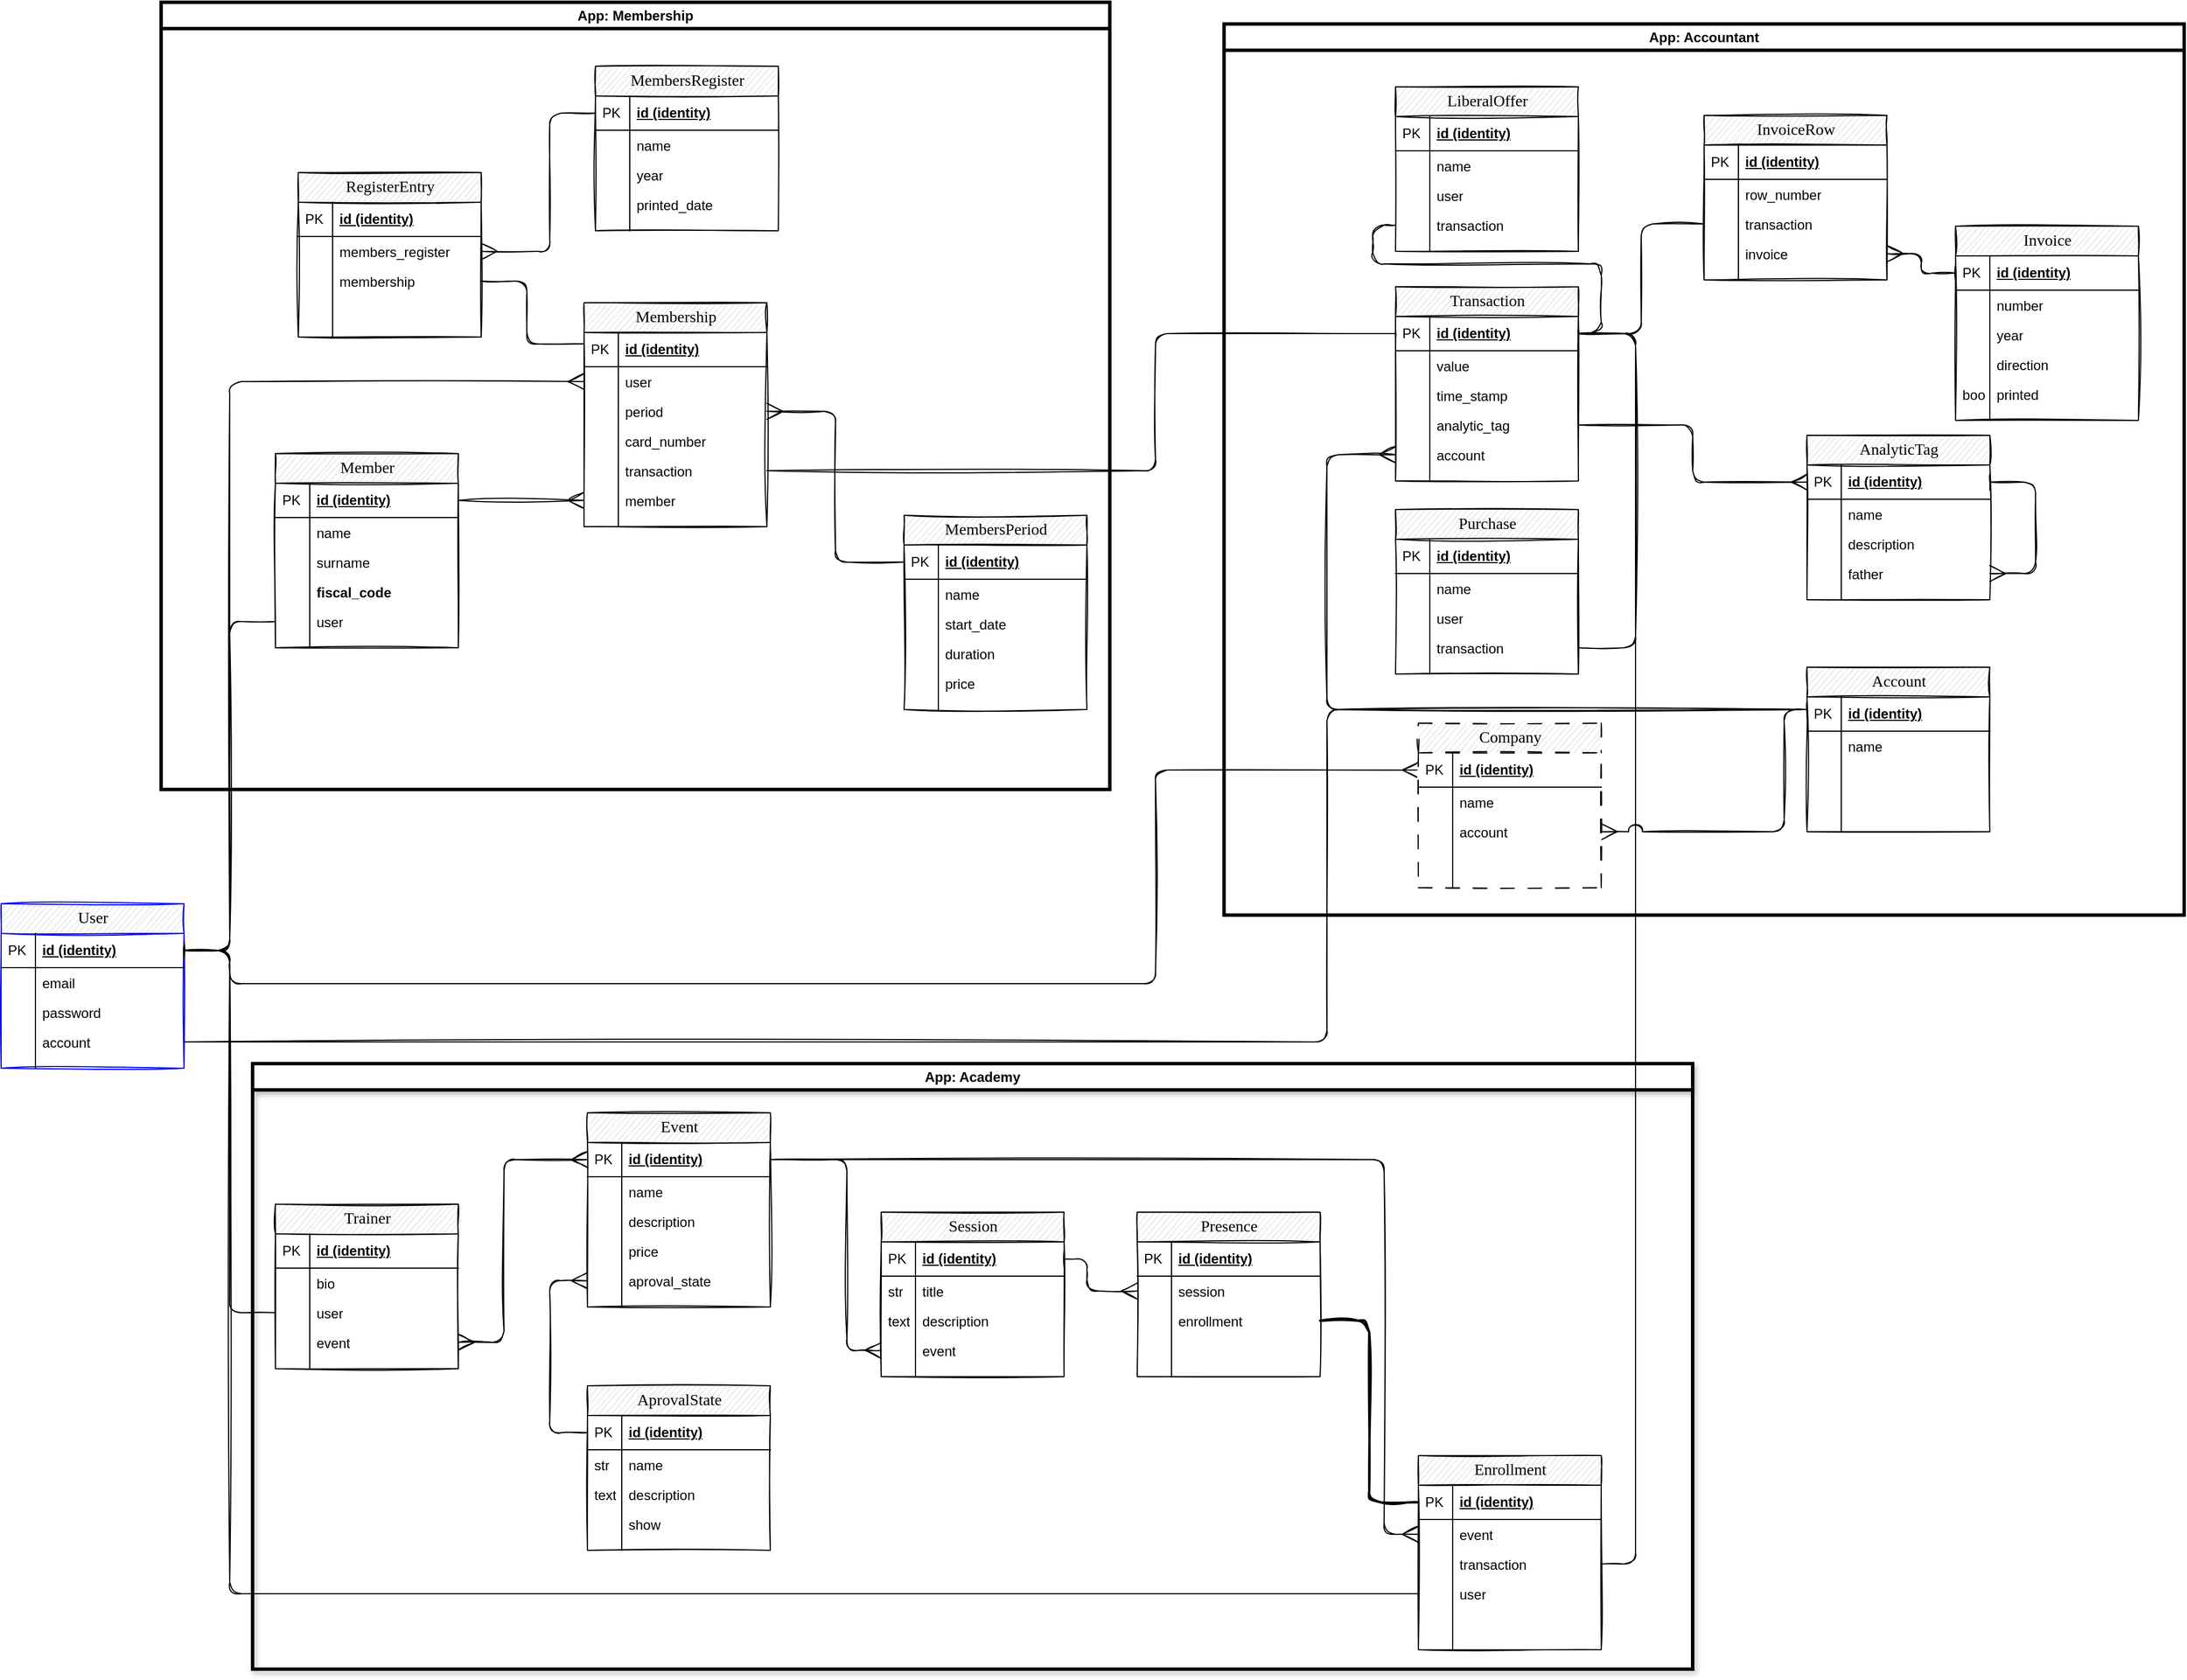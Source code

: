 <mxfile version="20.8.12" type="github">
  <diagram name="Page-1" id="e56a1550-8fbb-45ad-956c-1786394a9013">
    <mxGraphModel dx="2074" dy="1996" grid="1" gridSize="10" guides="1" tooltips="1" connect="1" arrows="1" fold="1" page="1" pageScale="1" pageWidth="1100" pageHeight="850" background="none" math="0" shadow="0">
      <root>
        <mxCell id="0" />
        <mxCell id="1" parent="0" />
        <mxCell id="xRfGWKGVpdFxCEqW9qh6-3" value="App: Academy" style="swimlane;whiteSpace=wrap;html=1;strokeWidth=3;gradientColor=none;swimlaneFillColor=none;glass=0;rounded=0;shadow=1;fillStyle=auto;" parent="1" vertex="1">
          <mxGeometry x="260" y="340" width="1260" height="530" as="geometry">
            <mxRectangle x="260" y="340" width="130" height="30" as="alternateBounds" />
          </mxGeometry>
        </mxCell>
        <mxCell id="xRfGWKGVpdFxCEqW9qh6-4" value="AprovalState" style="swimlane;html=1;fontStyle=0;childLayout=stackLayout;horizontal=1;startSize=26;fillColor=#e0e0e0;horizontalStack=0;resizeParent=1;resizeLast=0;collapsible=1;marginBottom=0;swimlaneFillColor=#ffffff;align=center;rounded=0;shadow=0;comic=0;labelBackgroundColor=none;strokeWidth=1;fontFamily=Verdana;fontSize=14;sketch=1;" parent="xRfGWKGVpdFxCEqW9qh6-3" vertex="1">
          <mxGeometry x="293" y="282" width="160" height="144" as="geometry" />
        </mxCell>
        <mxCell id="xRfGWKGVpdFxCEqW9qh6-5" value="id (identity)" style="shape=partialRectangle;top=0;left=0;right=0;bottom=1;html=1;align=left;verticalAlign=middle;fillColor=none;spacingLeft=34;spacingRight=4;whiteSpace=wrap;overflow=hidden;rotatable=0;points=[[0,0.5],[1,0.5]];portConstraint=eastwest;dropTarget=0;fontStyle=5;" parent="xRfGWKGVpdFxCEqW9qh6-4" vertex="1">
          <mxGeometry y="26" width="160" height="30" as="geometry" />
        </mxCell>
        <mxCell id="xRfGWKGVpdFxCEqW9qh6-6" value="PK" style="shape=partialRectangle;top=0;left=0;bottom=0;html=1;fillColor=none;align=left;verticalAlign=middle;spacingLeft=4;spacingRight=4;whiteSpace=wrap;overflow=hidden;rotatable=0;points=[];portConstraint=eastwest;part=1;" parent="xRfGWKGVpdFxCEqW9qh6-5" vertex="1" connectable="0">
          <mxGeometry width="30" height="30" as="geometry" />
        </mxCell>
        <mxCell id="xRfGWKGVpdFxCEqW9qh6-7" value="name" style="shape=partialRectangle;top=0;left=0;right=0;bottom=0;html=1;align=left;verticalAlign=top;fillColor=none;spacingLeft=34;spacingRight=4;whiteSpace=wrap;overflow=hidden;rotatable=0;points=[[0,0.5],[1,0.5]];portConstraint=eastwest;dropTarget=0;" parent="xRfGWKGVpdFxCEqW9qh6-4" vertex="1">
          <mxGeometry y="56" width="160" height="26" as="geometry" />
        </mxCell>
        <mxCell id="xRfGWKGVpdFxCEqW9qh6-8" value="str" style="shape=partialRectangle;top=0;left=0;bottom=0;html=1;fillColor=none;align=left;verticalAlign=top;spacingLeft=4;spacingRight=4;whiteSpace=wrap;overflow=hidden;rotatable=0;points=[];portConstraint=eastwest;part=1;" parent="xRfGWKGVpdFxCEqW9qh6-7" vertex="1" connectable="0">
          <mxGeometry width="30" height="26" as="geometry" />
        </mxCell>
        <mxCell id="xRfGWKGVpdFxCEqW9qh6-9" value="description" style="shape=partialRectangle;top=0;left=0;right=0;bottom=0;html=1;align=left;verticalAlign=top;fillColor=none;spacingLeft=34;spacingRight=4;whiteSpace=wrap;overflow=hidden;rotatable=0;points=[[0,0.5],[1,0.5]];portConstraint=eastwest;dropTarget=0;" parent="xRfGWKGVpdFxCEqW9qh6-4" vertex="1">
          <mxGeometry y="82" width="160" height="26" as="geometry" />
        </mxCell>
        <mxCell id="xRfGWKGVpdFxCEqW9qh6-10" value="text" style="shape=partialRectangle;top=0;left=0;bottom=0;html=1;fillColor=none;align=left;verticalAlign=top;spacingLeft=4;spacingRight=4;whiteSpace=wrap;overflow=hidden;rotatable=0;points=[];portConstraint=eastwest;part=1;" parent="xRfGWKGVpdFxCEqW9qh6-9" vertex="1" connectable="0">
          <mxGeometry width="30" height="26" as="geometry" />
        </mxCell>
        <mxCell id="xRfGWKGVpdFxCEqW9qh6-11" value="show" style="shape=partialRectangle;top=0;left=0;right=0;bottom=0;html=1;align=left;verticalAlign=top;fillColor=none;spacingLeft=34;spacingRight=4;whiteSpace=wrap;overflow=hidden;rotatable=0;points=[[0,0.5],[1,0.5]];portConstraint=eastwest;dropTarget=0;" parent="xRfGWKGVpdFxCEqW9qh6-4" vertex="1">
          <mxGeometry y="108" width="160" height="26" as="geometry" />
        </mxCell>
        <mxCell id="xRfGWKGVpdFxCEqW9qh6-12" value="" style="shape=partialRectangle;top=0;left=0;bottom=0;html=1;fillColor=none;align=left;verticalAlign=top;spacingLeft=4;spacingRight=4;whiteSpace=wrap;overflow=hidden;rotatable=0;points=[];portConstraint=eastwest;part=1;" parent="xRfGWKGVpdFxCEqW9qh6-11" vertex="1" connectable="0">
          <mxGeometry width="30" height="26" as="geometry" />
        </mxCell>
        <mxCell id="xRfGWKGVpdFxCEqW9qh6-13" value="" style="shape=partialRectangle;top=0;left=0;right=0;bottom=0;html=1;align=left;verticalAlign=top;fillColor=none;spacingLeft=34;spacingRight=4;whiteSpace=wrap;overflow=hidden;rotatable=0;points=[[0,0.5],[1,0.5]];portConstraint=eastwest;dropTarget=0;" parent="xRfGWKGVpdFxCEqW9qh6-4" vertex="1">
          <mxGeometry y="134" width="160" height="10" as="geometry" />
        </mxCell>
        <mxCell id="xRfGWKGVpdFxCEqW9qh6-14" value="" style="shape=partialRectangle;top=0;left=0;bottom=0;html=1;fillColor=none;align=left;verticalAlign=top;spacingLeft=4;spacingRight=4;whiteSpace=wrap;overflow=hidden;rotatable=0;points=[];portConstraint=eastwest;part=1;" parent="xRfGWKGVpdFxCEqW9qh6-13" vertex="1" connectable="0">
          <mxGeometry width="30" height="10" as="geometry" />
        </mxCell>
        <mxCell id="2e49270ec7c68f3f-19" value="User" style="swimlane;html=1;fontStyle=0;childLayout=stackLayout;horizontal=1;startSize=26;fillColor=#e0e0e0;horizontalStack=0;resizeParent=1;resizeLast=0;collapsible=1;marginBottom=0;swimlaneFillColor=#ffffff;align=center;rounded=0;shadow=0;comic=0;labelBackgroundColor=none;strokeWidth=1;fontFamily=Verdana;fontSize=14;sketch=1;strokeColor=#0000FF;" parent="1" vertex="1">
          <mxGeometry x="40" y="200" width="160" height="144" as="geometry" />
        </mxCell>
        <mxCell id="2e49270ec7c68f3f-20" value="id (identity)" style="shape=partialRectangle;top=0;left=0;right=0;bottom=1;html=1;align=left;verticalAlign=middle;fillColor=none;spacingLeft=34;spacingRight=4;whiteSpace=wrap;overflow=hidden;rotatable=0;points=[[0,0.5],[1,0.5]];portConstraint=eastwest;dropTarget=0;fontStyle=5;" parent="2e49270ec7c68f3f-19" vertex="1">
          <mxGeometry y="26" width="160" height="30" as="geometry" />
        </mxCell>
        <mxCell id="2e49270ec7c68f3f-21" value="PK" style="shape=partialRectangle;top=0;left=0;bottom=0;html=1;fillColor=none;align=left;verticalAlign=middle;spacingLeft=4;spacingRight=4;whiteSpace=wrap;overflow=hidden;rotatable=0;points=[];portConstraint=eastwest;part=1;" parent="2e49270ec7c68f3f-20" vertex="1" connectable="0">
          <mxGeometry width="30" height="30" as="geometry" />
        </mxCell>
        <mxCell id="2e49270ec7c68f3f-22" value="email" style="shape=partialRectangle;top=0;left=0;right=0;bottom=0;html=1;align=left;verticalAlign=top;fillColor=none;spacingLeft=34;spacingRight=4;whiteSpace=wrap;overflow=hidden;rotatable=0;points=[[0,0.5],[1,0.5]];portConstraint=eastwest;dropTarget=0;" parent="2e49270ec7c68f3f-19" vertex="1">
          <mxGeometry y="56" width="160" height="26" as="geometry" />
        </mxCell>
        <mxCell id="2e49270ec7c68f3f-23" value="" style="shape=partialRectangle;top=0;left=0;bottom=0;html=1;fillColor=none;align=left;verticalAlign=top;spacingLeft=4;spacingRight=4;whiteSpace=wrap;overflow=hidden;rotatable=0;points=[];portConstraint=eastwest;part=1;" parent="2e49270ec7c68f3f-22" vertex="1" connectable="0">
          <mxGeometry width="30" height="26" as="geometry" />
        </mxCell>
        <mxCell id="2e49270ec7c68f3f-24" value="password" style="shape=partialRectangle;top=0;left=0;right=0;bottom=0;html=1;align=left;verticalAlign=top;fillColor=none;spacingLeft=34;spacingRight=4;whiteSpace=wrap;overflow=hidden;rotatable=0;points=[[0,0.5],[1,0.5]];portConstraint=eastwest;dropTarget=0;" parent="2e49270ec7c68f3f-19" vertex="1">
          <mxGeometry y="82" width="160" height="26" as="geometry" />
        </mxCell>
        <mxCell id="2e49270ec7c68f3f-25" value="" style="shape=partialRectangle;top=0;left=0;bottom=0;html=1;fillColor=none;align=left;verticalAlign=top;spacingLeft=4;spacingRight=4;whiteSpace=wrap;overflow=hidden;rotatable=0;points=[];portConstraint=eastwest;part=1;" parent="2e49270ec7c68f3f-24" vertex="1" connectable="0">
          <mxGeometry width="30" height="26" as="geometry" />
        </mxCell>
        <mxCell id="2e49270ec7c68f3f-26" value="account" style="shape=partialRectangle;top=0;left=0;right=0;bottom=0;html=1;align=left;verticalAlign=top;fillColor=none;spacingLeft=34;spacingRight=4;whiteSpace=wrap;overflow=hidden;rotatable=0;points=[[0,0.5],[1,0.5]];portConstraint=eastwest;dropTarget=0;" parent="2e49270ec7c68f3f-19" vertex="1">
          <mxGeometry y="108" width="160" height="26" as="geometry" />
        </mxCell>
        <mxCell id="2e49270ec7c68f3f-27" value="" style="shape=partialRectangle;top=0;left=0;bottom=0;html=1;fillColor=none;align=left;verticalAlign=top;spacingLeft=4;spacingRight=4;whiteSpace=wrap;overflow=hidden;rotatable=0;points=[];portConstraint=eastwest;part=1;" parent="2e49270ec7c68f3f-26" vertex="1" connectable="0">
          <mxGeometry width="30" height="26" as="geometry" />
        </mxCell>
        <mxCell id="2e49270ec7c68f3f-28" value="" style="shape=partialRectangle;top=0;left=0;right=0;bottom=0;html=1;align=left;verticalAlign=top;fillColor=none;spacingLeft=34;spacingRight=4;whiteSpace=wrap;overflow=hidden;rotatable=0;points=[[0,0.5],[1,0.5]];portConstraint=eastwest;dropTarget=0;" parent="2e49270ec7c68f3f-19" vertex="1">
          <mxGeometry y="134" width="160" height="10" as="geometry" />
        </mxCell>
        <mxCell id="2e49270ec7c68f3f-29" value="" style="shape=partialRectangle;top=0;left=0;bottom=0;html=1;fillColor=none;align=left;verticalAlign=top;spacingLeft=4;spacingRight=4;whiteSpace=wrap;overflow=hidden;rotatable=0;points=[];portConstraint=eastwest;part=1;" parent="2e49270ec7c68f3f-28" vertex="1" connectable="0">
          <mxGeometry width="30" height="10" as="geometry" />
        </mxCell>
        <object label="Member" user="" id="2e49270ec7c68f3f-80">
          <mxCell style="swimlane;html=1;fontStyle=0;childLayout=stackLayout;horizontal=1;startSize=26;fillColor=#e0e0e0;horizontalStack=0;resizeParent=1;resizeLast=0;collapsible=1;marginBottom=0;swimlaneFillColor=#ffffff;align=center;rounded=0;shadow=0;comic=0;labelBackgroundColor=none;strokeWidth=1;fontFamily=Verdana;fontSize=14;sketch=1;glass=0;" parent="1" vertex="1">
            <mxGeometry x="280" y="-194" width="160" height="170" as="geometry" />
          </mxCell>
        </object>
        <mxCell id="2e49270ec7c68f3f-81" value="id (identity)" style="shape=partialRectangle;top=0;left=0;right=0;bottom=1;html=1;align=left;verticalAlign=middle;fillColor=none;spacingLeft=34;spacingRight=4;whiteSpace=wrap;overflow=hidden;rotatable=0;points=[[0,0.5],[1,0.5]];portConstraint=eastwest;dropTarget=0;fontStyle=5;" parent="2e49270ec7c68f3f-80" vertex="1">
          <mxGeometry y="26" width="160" height="30" as="geometry" />
        </mxCell>
        <mxCell id="2e49270ec7c68f3f-82" value="PK" style="shape=partialRectangle;top=0;left=0;bottom=0;html=1;fillColor=none;align=left;verticalAlign=middle;spacingLeft=4;spacingRight=4;whiteSpace=wrap;overflow=hidden;rotatable=0;points=[];portConstraint=eastwest;part=1;" parent="2e49270ec7c68f3f-81" vertex="1" connectable="0">
          <mxGeometry width="30" height="30" as="geometry" />
        </mxCell>
        <mxCell id="2e49270ec7c68f3f-83" value="name" style="shape=partialRectangle;top=0;left=0;right=0;bottom=0;html=1;align=left;verticalAlign=top;fillColor=none;spacingLeft=34;spacingRight=4;whiteSpace=wrap;overflow=hidden;rotatable=0;points=[[0,0.5],[1,0.5]];portConstraint=eastwest;dropTarget=0;" parent="2e49270ec7c68f3f-80" vertex="1">
          <mxGeometry y="56" width="160" height="26" as="geometry" />
        </mxCell>
        <mxCell id="2e49270ec7c68f3f-84" value="" style="shape=partialRectangle;top=0;left=0;bottom=0;html=1;fillColor=none;align=left;verticalAlign=top;spacingLeft=4;spacingRight=4;whiteSpace=wrap;overflow=hidden;rotatable=0;points=[];portConstraint=eastwest;part=1;" parent="2e49270ec7c68f3f-83" vertex="1" connectable="0">
          <mxGeometry width="30" height="26" as="geometry" />
        </mxCell>
        <mxCell id="2e49270ec7c68f3f-85" value="surname" style="shape=partialRectangle;top=0;left=0;right=0;bottom=0;html=1;align=left;verticalAlign=top;fillColor=none;spacingLeft=34;spacingRight=4;whiteSpace=wrap;overflow=hidden;rotatable=0;points=[[0,0.5],[1,0.5]];portConstraint=eastwest;dropTarget=0;" parent="2e49270ec7c68f3f-80" vertex="1">
          <mxGeometry y="82" width="160" height="26" as="geometry" />
        </mxCell>
        <mxCell id="2e49270ec7c68f3f-86" value="" style="shape=partialRectangle;top=0;left=0;bottom=0;html=1;fillColor=none;align=left;verticalAlign=top;spacingLeft=4;spacingRight=4;whiteSpace=wrap;overflow=hidden;rotatable=0;points=[];portConstraint=eastwest;part=1;" parent="2e49270ec7c68f3f-85" vertex="1" connectable="0">
          <mxGeometry width="30" height="26" as="geometry" />
        </mxCell>
        <mxCell id="rCIRrRHAOFVo_KtbOT_Y-3" value="fiscal_code" style="shape=partialRectangle;top=0;left=0;right=0;bottom=0;html=1;align=left;verticalAlign=top;fillColor=none;spacingLeft=34;spacingRight=4;whiteSpace=wrap;overflow=hidden;rotatable=0;points=[[0,0.5],[1,0.5]];portConstraint=eastwest;dropTarget=0;fontStyle=1" parent="2e49270ec7c68f3f-80" vertex="1">
          <mxGeometry y="108" width="160" height="26" as="geometry" />
        </mxCell>
        <mxCell id="rCIRrRHAOFVo_KtbOT_Y-4" value="" style="shape=partialRectangle;top=0;left=0;bottom=0;html=1;fillColor=none;align=left;verticalAlign=top;spacingLeft=4;spacingRight=4;whiteSpace=wrap;overflow=hidden;rotatable=0;points=[];portConstraint=eastwest;part=1;" parent="rCIRrRHAOFVo_KtbOT_Y-3" vertex="1" connectable="0">
          <mxGeometry width="30" height="26" as="geometry" />
        </mxCell>
        <mxCell id="2e49270ec7c68f3f-87" value="user" style="shape=partialRectangle;top=0;left=0;right=0;bottom=0;html=1;align=left;verticalAlign=top;fillColor=none;spacingLeft=34;spacingRight=4;whiteSpace=wrap;overflow=hidden;rotatable=0;points=[[0,0.5],[1,0.5]];portConstraint=eastwest;dropTarget=0;" parent="2e49270ec7c68f3f-80" vertex="1">
          <mxGeometry y="134" width="160" height="26" as="geometry" />
        </mxCell>
        <mxCell id="2e49270ec7c68f3f-88" value="" style="shape=partialRectangle;top=0;left=0;bottom=0;html=1;fillColor=none;align=left;verticalAlign=top;spacingLeft=4;spacingRight=4;whiteSpace=wrap;overflow=hidden;rotatable=0;points=[];portConstraint=eastwest;part=1;" parent="2e49270ec7c68f3f-87" vertex="1" connectable="0">
          <mxGeometry width="30" height="26" as="geometry" />
        </mxCell>
        <mxCell id="2e49270ec7c68f3f-89" value="" style="shape=partialRectangle;top=0;left=0;right=0;bottom=0;html=1;align=left;verticalAlign=top;fillColor=none;spacingLeft=34;spacingRight=4;whiteSpace=wrap;overflow=hidden;rotatable=0;points=[[0,0.5],[1,0.5]];portConstraint=eastwest;dropTarget=0;" parent="2e49270ec7c68f3f-80" vertex="1">
          <mxGeometry y="160" width="160" height="10" as="geometry" />
        </mxCell>
        <mxCell id="2e49270ec7c68f3f-90" value="" style="shape=partialRectangle;top=0;left=0;bottom=0;html=1;fillColor=none;align=left;verticalAlign=top;spacingLeft=4;spacingRight=4;whiteSpace=wrap;overflow=hidden;rotatable=0;points=[];portConstraint=eastwest;part=1;" parent="2e49270ec7c68f3f-89" vertex="1" connectable="0">
          <mxGeometry width="30" height="10" as="geometry" />
        </mxCell>
        <mxCell id="2e49270ec7c68f3f-91" value="" style="edgeStyle=orthogonalEdgeStyle;html=1;endArrow=baseDash;endFill=0;labelBackgroundColor=none;fontFamily=Verdana;fontSize=14;sketch=1;" parent="1" source="2e49270ec7c68f3f-87" target="2e49270ec7c68f3f-20" edge="1">
          <mxGeometry width="100" height="100" relative="1" as="geometry">
            <mxPoint x="70" y="300" as="sourcePoint" />
            <mxPoint x="290" y="181" as="targetPoint" />
          </mxGeometry>
        </mxCell>
        <mxCell id="rCIRrRHAOFVo_KtbOT_Y-5" value="Membership" style="swimlane;html=1;fontStyle=0;childLayout=stackLayout;horizontal=1;startSize=26;fillColor=#e0e0e0;horizontalStack=0;resizeParent=1;resizeLast=0;collapsible=1;marginBottom=0;swimlaneFillColor=#ffffff;align=center;rounded=0;shadow=0;comic=0;labelBackgroundColor=none;strokeWidth=1;fontFamily=Verdana;fontSize=14;sketch=1;" parent="1" vertex="1">
          <mxGeometry x="550" y="-326" width="160" height="196" as="geometry" />
        </mxCell>
        <mxCell id="rCIRrRHAOFVo_KtbOT_Y-6" value="id (identity)" style="shape=partialRectangle;top=0;left=0;right=0;bottom=1;html=1;align=left;verticalAlign=middle;fillColor=none;spacingLeft=34;spacingRight=4;whiteSpace=wrap;overflow=hidden;rotatable=0;points=[[0,0.5],[1,0.5]];portConstraint=eastwest;dropTarget=0;fontStyle=5;" parent="rCIRrRHAOFVo_KtbOT_Y-5" vertex="1">
          <mxGeometry y="26" width="160" height="30" as="geometry" />
        </mxCell>
        <mxCell id="rCIRrRHAOFVo_KtbOT_Y-7" value="PK" style="shape=partialRectangle;top=0;left=0;bottom=0;html=1;fillColor=none;align=left;verticalAlign=middle;spacingLeft=4;spacingRight=4;whiteSpace=wrap;overflow=hidden;rotatable=0;points=[];portConstraint=eastwest;part=1;" parent="rCIRrRHAOFVo_KtbOT_Y-6" vertex="1" connectable="0">
          <mxGeometry width="30" height="30" as="geometry" />
        </mxCell>
        <mxCell id="rCIRrRHAOFVo_KtbOT_Y-8" value="user" style="shape=partialRectangle;top=0;left=0;right=0;bottom=0;html=1;align=left;verticalAlign=top;fillColor=none;spacingLeft=34;spacingRight=4;whiteSpace=wrap;overflow=hidden;rotatable=0;points=[[0,0.5],[1,0.5]];portConstraint=eastwest;dropTarget=0;" parent="rCIRrRHAOFVo_KtbOT_Y-5" vertex="1">
          <mxGeometry y="56" width="160" height="26" as="geometry" />
        </mxCell>
        <mxCell id="rCIRrRHAOFVo_KtbOT_Y-9" value="" style="shape=partialRectangle;top=0;left=0;bottom=0;html=1;fillColor=none;align=left;verticalAlign=top;spacingLeft=4;spacingRight=4;whiteSpace=wrap;overflow=hidden;rotatable=0;points=[];portConstraint=eastwest;part=1;" parent="rCIRrRHAOFVo_KtbOT_Y-8" vertex="1" connectable="0">
          <mxGeometry width="30" height="26" as="geometry" />
        </mxCell>
        <mxCell id="rCIRrRHAOFVo_KtbOT_Y-10" value="period" style="shape=partialRectangle;top=0;left=0;right=0;bottom=0;html=1;align=left;verticalAlign=top;fillColor=none;spacingLeft=34;spacingRight=4;whiteSpace=wrap;overflow=hidden;rotatable=0;points=[[0,0.5],[1,0.5]];portConstraint=eastwest;dropTarget=0;" parent="rCIRrRHAOFVo_KtbOT_Y-5" vertex="1">
          <mxGeometry y="82" width="160" height="26" as="geometry" />
        </mxCell>
        <mxCell id="rCIRrRHAOFVo_KtbOT_Y-11" value="" style="shape=partialRectangle;top=0;left=0;bottom=0;html=1;fillColor=none;align=left;verticalAlign=top;spacingLeft=4;spacingRight=4;whiteSpace=wrap;overflow=hidden;rotatable=0;points=[];portConstraint=eastwest;part=1;" parent="rCIRrRHAOFVo_KtbOT_Y-10" vertex="1" connectable="0">
          <mxGeometry width="30" height="26" as="geometry" />
        </mxCell>
        <mxCell id="rCIRrRHAOFVo_KtbOT_Y-28" value="card_number" style="shape=partialRectangle;top=0;left=0;right=0;bottom=0;html=1;align=left;verticalAlign=top;fillColor=none;spacingLeft=34;spacingRight=4;whiteSpace=wrap;overflow=hidden;rotatable=0;points=[[0,0.5],[1,0.5]];portConstraint=eastwest;dropTarget=0;" parent="rCIRrRHAOFVo_KtbOT_Y-5" vertex="1">
          <mxGeometry y="108" width="160" height="26" as="geometry" />
        </mxCell>
        <mxCell id="rCIRrRHAOFVo_KtbOT_Y-29" value="" style="shape=partialRectangle;top=0;left=0;bottom=0;html=1;fillColor=none;align=left;verticalAlign=top;spacingLeft=4;spacingRight=4;whiteSpace=wrap;overflow=hidden;rotatable=0;points=[];portConstraint=eastwest;part=1;" parent="rCIRrRHAOFVo_KtbOT_Y-28" vertex="1" connectable="0">
          <mxGeometry width="30" height="26" as="geometry" />
        </mxCell>
        <mxCell id="rCIRrRHAOFVo_KtbOT_Y-12" value="transaction" style="shape=partialRectangle;top=0;left=0;right=0;bottom=0;html=1;align=left;verticalAlign=top;fillColor=none;spacingLeft=34;spacingRight=4;whiteSpace=wrap;overflow=hidden;rotatable=0;points=[[0,0.5],[1,0.5]];portConstraint=eastwest;dropTarget=0;" parent="rCIRrRHAOFVo_KtbOT_Y-5" vertex="1">
          <mxGeometry y="134" width="160" height="26" as="geometry" />
        </mxCell>
        <mxCell id="rCIRrRHAOFVo_KtbOT_Y-13" value="" style="shape=partialRectangle;top=0;left=0;bottom=0;html=1;fillColor=none;align=left;verticalAlign=top;spacingLeft=4;spacingRight=4;whiteSpace=wrap;overflow=hidden;rotatable=0;points=[];portConstraint=eastwest;part=1;" parent="rCIRrRHAOFVo_KtbOT_Y-12" vertex="1" connectable="0">
          <mxGeometry width="30" height="26" as="geometry" />
        </mxCell>
        <mxCell id="fIampA_08jlhHYLMJJjl-18" value="member" style="shape=partialRectangle;top=0;left=0;right=0;bottom=0;html=1;align=left;verticalAlign=top;fillColor=none;spacingLeft=34;spacingRight=4;whiteSpace=wrap;overflow=hidden;rotatable=0;points=[[0,0.5],[1,0.5]];portConstraint=eastwest;dropTarget=0;" parent="rCIRrRHAOFVo_KtbOT_Y-5" vertex="1">
          <mxGeometry y="160" width="160" height="26" as="geometry" />
        </mxCell>
        <mxCell id="fIampA_08jlhHYLMJJjl-19" value="" style="shape=partialRectangle;top=0;left=0;bottom=0;html=1;fillColor=none;align=left;verticalAlign=top;spacingLeft=4;spacingRight=4;whiteSpace=wrap;overflow=hidden;rotatable=0;points=[];portConstraint=eastwest;part=1;" parent="fIampA_08jlhHYLMJJjl-18" vertex="1" connectable="0">
          <mxGeometry width="30" height="26" as="geometry" />
        </mxCell>
        <mxCell id="rCIRrRHAOFVo_KtbOT_Y-14" value="" style="shape=partialRectangle;top=0;left=0;right=0;bottom=0;html=1;align=left;verticalAlign=top;fillColor=none;spacingLeft=34;spacingRight=4;whiteSpace=wrap;overflow=hidden;rotatable=0;points=[[0,0.5],[1,0.5]];portConstraint=eastwest;dropTarget=0;" parent="rCIRrRHAOFVo_KtbOT_Y-5" vertex="1">
          <mxGeometry y="186" width="160" height="10" as="geometry" />
        </mxCell>
        <mxCell id="rCIRrRHAOFVo_KtbOT_Y-15" value="" style="shape=partialRectangle;top=0;left=0;bottom=0;html=1;fillColor=none;align=left;verticalAlign=top;spacingLeft=4;spacingRight=4;whiteSpace=wrap;overflow=hidden;rotatable=0;points=[];portConstraint=eastwest;part=1;" parent="rCIRrRHAOFVo_KtbOT_Y-14" vertex="1" connectable="0">
          <mxGeometry width="30" height="10" as="geometry" />
        </mxCell>
        <mxCell id="rCIRrRHAOFVo_KtbOT_Y-16" style="edgeStyle=elbowEdgeStyle;rounded=1;orthogonalLoop=1;jettySize=auto;html=1;endArrow=ERmany;endFill=0;sketch=1;jumpSize=12;endSize=12;startSize=12;" parent="1" source="2e49270ec7c68f3f-20" target="rCIRrRHAOFVo_KtbOT_Y-8" edge="1">
          <mxGeometry relative="1" as="geometry">
            <Array as="points">
              <mxPoint x="240" y="-10" />
              <mxPoint x="520" y="150" />
              <mxPoint x="520" y="160" />
            </Array>
          </mxGeometry>
        </mxCell>
        <object label="Transaction" id="rCIRrRHAOFVo_KtbOT_Y-17">
          <mxCell style="swimlane;html=1;fontStyle=0;childLayout=stackLayout;horizontal=1;startSize=26;fillColor=#e0e0e0;horizontalStack=0;resizeParent=1;resizeLast=0;collapsible=1;marginBottom=0;swimlaneFillColor=#ffffff;align=center;rounded=0;shadow=0;comic=0;labelBackgroundColor=none;strokeWidth=1;fontFamily=Verdana;fontSize=14;sketch=1;" parent="1" vertex="1">
            <mxGeometry x="1260" y="-340" width="160" height="170" as="geometry" />
          </mxCell>
        </object>
        <mxCell id="rCIRrRHAOFVo_KtbOT_Y-18" value="id (identity)" style="shape=partialRectangle;top=0;left=0;right=0;bottom=1;html=1;align=left;verticalAlign=middle;fillColor=none;spacingLeft=34;spacingRight=4;whiteSpace=wrap;overflow=hidden;rotatable=0;points=[[0,0.5],[1,0.5]];portConstraint=eastwest;dropTarget=0;fontStyle=5;" parent="rCIRrRHAOFVo_KtbOT_Y-17" vertex="1">
          <mxGeometry y="26" width="160" height="30" as="geometry" />
        </mxCell>
        <mxCell id="rCIRrRHAOFVo_KtbOT_Y-19" value="PK" style="shape=partialRectangle;top=0;left=0;bottom=0;html=1;fillColor=none;align=left;verticalAlign=middle;spacingLeft=4;spacingRight=4;whiteSpace=wrap;overflow=hidden;rotatable=0;points=[];portConstraint=eastwest;part=1;" parent="rCIRrRHAOFVo_KtbOT_Y-18" vertex="1" connectable="0">
          <mxGeometry width="30" height="30" as="geometry" />
        </mxCell>
        <mxCell id="rCIRrRHAOFVo_KtbOT_Y-20" value="value" style="shape=partialRectangle;top=0;left=0;right=0;bottom=0;html=1;align=left;verticalAlign=top;fillColor=none;spacingLeft=34;spacingRight=4;whiteSpace=wrap;overflow=hidden;rotatable=0;points=[[0,0.5],[1,0.5]];portConstraint=eastwest;dropTarget=0;" parent="rCIRrRHAOFVo_KtbOT_Y-17" vertex="1">
          <mxGeometry y="56" width="160" height="26" as="geometry" />
        </mxCell>
        <mxCell id="rCIRrRHAOFVo_KtbOT_Y-21" value="" style="shape=partialRectangle;top=0;left=0;bottom=0;html=1;fillColor=none;align=left;verticalAlign=top;spacingLeft=4;spacingRight=4;whiteSpace=wrap;overflow=hidden;rotatable=0;points=[];portConstraint=eastwest;part=1;" parent="rCIRrRHAOFVo_KtbOT_Y-20" vertex="1" connectable="0">
          <mxGeometry width="30" height="26" as="geometry" />
        </mxCell>
        <mxCell id="rCIRrRHAOFVo_KtbOT_Y-22" value="time_stamp" style="shape=partialRectangle;top=0;left=0;right=0;bottom=0;html=1;align=left;verticalAlign=top;fillColor=none;spacingLeft=34;spacingRight=4;whiteSpace=wrap;overflow=hidden;rotatable=0;points=[[0,0.5],[1,0.5]];portConstraint=eastwest;dropTarget=0;" parent="rCIRrRHAOFVo_KtbOT_Y-17" vertex="1">
          <mxGeometry y="82" width="160" height="26" as="geometry" />
        </mxCell>
        <mxCell id="rCIRrRHAOFVo_KtbOT_Y-23" value="" style="shape=partialRectangle;top=0;left=0;bottom=0;html=1;fillColor=none;align=left;verticalAlign=top;spacingLeft=4;spacingRight=4;whiteSpace=wrap;overflow=hidden;rotatable=0;points=[];portConstraint=eastwest;part=1;" parent="rCIRrRHAOFVo_KtbOT_Y-22" vertex="1" connectable="0">
          <mxGeometry width="30" height="26" as="geometry" />
        </mxCell>
        <mxCell id="rCIRrRHAOFVo_KtbOT_Y-24" value="analytic_tag" style="shape=partialRectangle;top=0;left=0;right=0;bottom=0;html=1;align=left;verticalAlign=top;fillColor=none;spacingLeft=34;spacingRight=4;whiteSpace=wrap;overflow=hidden;rotatable=0;points=[[0,0.5],[1,0.5]];portConstraint=eastwest;dropTarget=0;" parent="rCIRrRHAOFVo_KtbOT_Y-17" vertex="1">
          <mxGeometry y="108" width="160" height="26" as="geometry" />
        </mxCell>
        <mxCell id="rCIRrRHAOFVo_KtbOT_Y-25" value="" style="shape=partialRectangle;top=0;left=0;bottom=0;html=1;fillColor=none;align=left;verticalAlign=top;spacingLeft=4;spacingRight=4;whiteSpace=wrap;overflow=hidden;rotatable=0;points=[];portConstraint=eastwest;part=1;" parent="rCIRrRHAOFVo_KtbOT_Y-24" vertex="1" connectable="0">
          <mxGeometry width="30" height="26" as="geometry" />
        </mxCell>
        <mxCell id="TWS0iOAGknFMtX17rka_-29" value="account" style="shape=partialRectangle;top=0;left=0;right=0;bottom=0;html=1;align=left;verticalAlign=top;fillColor=none;spacingLeft=34;spacingRight=4;whiteSpace=wrap;overflow=hidden;rotatable=0;points=[[0,0.5],[1,0.5]];portConstraint=eastwest;dropTarget=0;" parent="rCIRrRHAOFVo_KtbOT_Y-17" vertex="1">
          <mxGeometry y="134" width="160" height="26" as="geometry" />
        </mxCell>
        <mxCell id="TWS0iOAGknFMtX17rka_-30" value="" style="shape=partialRectangle;top=0;left=0;bottom=0;html=1;fillColor=none;align=left;verticalAlign=top;spacingLeft=4;spacingRight=4;whiteSpace=wrap;overflow=hidden;rotatable=0;points=[];portConstraint=eastwest;part=1;" parent="TWS0iOAGknFMtX17rka_-29" vertex="1" connectable="0">
          <mxGeometry width="30" height="26" as="geometry" />
        </mxCell>
        <mxCell id="rCIRrRHAOFVo_KtbOT_Y-26" value="" style="shape=partialRectangle;top=0;left=0;right=0;bottom=0;html=1;align=left;verticalAlign=top;fillColor=none;spacingLeft=34;spacingRight=4;whiteSpace=wrap;overflow=hidden;rotatable=0;points=[[0,0.5],[1,0.5]];portConstraint=eastwest;dropTarget=0;" parent="rCIRrRHAOFVo_KtbOT_Y-17" vertex="1">
          <mxGeometry y="160" width="160" height="10" as="geometry" />
        </mxCell>
        <mxCell id="rCIRrRHAOFVo_KtbOT_Y-27" value="" style="shape=partialRectangle;top=0;left=0;bottom=0;html=1;fillColor=none;align=left;verticalAlign=top;spacingLeft=4;spacingRight=4;whiteSpace=wrap;overflow=hidden;rotatable=0;points=[];portConstraint=eastwest;part=1;" parent="rCIRrRHAOFVo_KtbOT_Y-26" vertex="1" connectable="0">
          <mxGeometry width="30" height="10" as="geometry" />
        </mxCell>
        <mxCell id="rCIRrRHAOFVo_KtbOT_Y-30" style="edgeStyle=elbowEdgeStyle;rounded=1;sketch=1;orthogonalLoop=1;jettySize=auto;html=1;endArrow=baseDash;endFill=0;" parent="1" source="rCIRrRHAOFVo_KtbOT_Y-12" target="rCIRrRHAOFVo_KtbOT_Y-18" edge="1">
          <mxGeometry relative="1" as="geometry">
            <Array as="points">
              <mxPoint x="1050" y="-179" />
              <mxPoint x="720" y="140" />
            </Array>
          </mxGeometry>
        </mxCell>
        <mxCell id="rCIRrRHAOFVo_KtbOT_Y-31" value="AnalyticTag" style="swimlane;html=1;fontStyle=0;childLayout=stackLayout;horizontal=1;startSize=26;fillColor=#e0e0e0;horizontalStack=0;resizeParent=1;resizeLast=0;collapsible=1;marginBottom=0;swimlaneFillColor=#ffffff;align=center;rounded=0;shadow=0;comic=0;labelBackgroundColor=none;strokeWidth=1;fontFamily=Verdana;fontSize=14;sketch=1;" parent="1" vertex="1">
          <mxGeometry x="1620" y="-210" width="160" height="144" as="geometry" />
        </mxCell>
        <mxCell id="rCIRrRHAOFVo_KtbOT_Y-32" value="id (identity)" style="shape=partialRectangle;top=0;left=0;right=0;bottom=1;html=1;align=left;verticalAlign=middle;fillColor=none;spacingLeft=34;spacingRight=4;whiteSpace=wrap;overflow=hidden;rotatable=0;points=[[0,0.5],[1,0.5]];portConstraint=eastwest;dropTarget=0;fontStyle=5;" parent="rCIRrRHAOFVo_KtbOT_Y-31" vertex="1">
          <mxGeometry y="26" width="160" height="30" as="geometry" />
        </mxCell>
        <mxCell id="rCIRrRHAOFVo_KtbOT_Y-33" value="PK" style="shape=partialRectangle;top=0;left=0;bottom=0;html=1;fillColor=none;align=left;verticalAlign=middle;spacingLeft=4;spacingRight=4;whiteSpace=wrap;overflow=hidden;rotatable=0;points=[];portConstraint=eastwest;part=1;" parent="rCIRrRHAOFVo_KtbOT_Y-32" vertex="1" connectable="0">
          <mxGeometry width="30" height="30" as="geometry" />
        </mxCell>
        <mxCell id="rCIRrRHAOFVo_KtbOT_Y-34" value="name" style="shape=partialRectangle;top=0;left=0;right=0;bottom=0;html=1;align=left;verticalAlign=top;fillColor=none;spacingLeft=34;spacingRight=4;whiteSpace=wrap;overflow=hidden;rotatable=0;points=[[0,0.5],[1,0.5]];portConstraint=eastwest;dropTarget=0;" parent="rCIRrRHAOFVo_KtbOT_Y-31" vertex="1">
          <mxGeometry y="56" width="160" height="26" as="geometry" />
        </mxCell>
        <mxCell id="rCIRrRHAOFVo_KtbOT_Y-35" value="" style="shape=partialRectangle;top=0;left=0;bottom=0;html=1;fillColor=none;align=left;verticalAlign=top;spacingLeft=4;spacingRight=4;whiteSpace=wrap;overflow=hidden;rotatable=0;points=[];portConstraint=eastwest;part=1;" parent="rCIRrRHAOFVo_KtbOT_Y-34" vertex="1" connectable="0">
          <mxGeometry width="30" height="26" as="geometry" />
        </mxCell>
        <mxCell id="rCIRrRHAOFVo_KtbOT_Y-36" value="description" style="shape=partialRectangle;top=0;left=0;right=0;bottom=0;html=1;align=left;verticalAlign=top;fillColor=none;spacingLeft=34;spacingRight=4;whiteSpace=wrap;overflow=hidden;rotatable=0;points=[[0,0.5],[1,0.5]];portConstraint=eastwest;dropTarget=0;" parent="rCIRrRHAOFVo_KtbOT_Y-31" vertex="1">
          <mxGeometry y="82" width="160" height="26" as="geometry" />
        </mxCell>
        <mxCell id="rCIRrRHAOFVo_KtbOT_Y-37" value="" style="shape=partialRectangle;top=0;left=0;bottom=0;html=1;fillColor=none;align=left;verticalAlign=top;spacingLeft=4;spacingRight=4;whiteSpace=wrap;overflow=hidden;rotatable=0;points=[];portConstraint=eastwest;part=1;" parent="rCIRrRHAOFVo_KtbOT_Y-36" vertex="1" connectable="0">
          <mxGeometry width="30" height="26" as="geometry" />
        </mxCell>
        <mxCell id="rCIRrRHAOFVo_KtbOT_Y-82" style="edgeStyle=elbowEdgeStyle;rounded=1;sketch=1;orthogonalLoop=1;jettySize=auto;html=1;endArrow=baseDash;endFill=0;endSize=12;startSize=12;startArrow=ERmany;startFill=0;" parent="rCIRrRHAOFVo_KtbOT_Y-31" source="rCIRrRHAOFVo_KtbOT_Y-38" target="rCIRrRHAOFVo_KtbOT_Y-32" edge="1">
          <mxGeometry relative="1" as="geometry">
            <mxPoint x="199.667" y="108" as="sourcePoint" />
            <mxPoint x="199.68" y="37.01" as="targetPoint" />
            <Array as="points">
              <mxPoint x="200" y="90" />
            </Array>
          </mxGeometry>
        </mxCell>
        <mxCell id="rCIRrRHAOFVo_KtbOT_Y-38" value="father" style="shape=partialRectangle;top=0;left=0;right=0;bottom=0;html=1;align=left;verticalAlign=top;fillColor=none;spacingLeft=34;spacingRight=4;whiteSpace=wrap;overflow=hidden;rotatable=0;points=[[0,0.5],[1,0.5]];portConstraint=eastwest;dropTarget=0;" parent="rCIRrRHAOFVo_KtbOT_Y-31" vertex="1">
          <mxGeometry y="108" width="160" height="26" as="geometry" />
        </mxCell>
        <mxCell id="rCIRrRHAOFVo_KtbOT_Y-39" value="" style="shape=partialRectangle;top=0;left=0;bottom=0;html=1;fillColor=none;align=left;verticalAlign=top;spacingLeft=4;spacingRight=4;whiteSpace=wrap;overflow=hidden;rotatable=0;points=[];portConstraint=eastwest;part=1;" parent="rCIRrRHAOFVo_KtbOT_Y-38" vertex="1" connectable="0">
          <mxGeometry width="30" height="26" as="geometry" />
        </mxCell>
        <mxCell id="rCIRrRHAOFVo_KtbOT_Y-40" value="" style="shape=partialRectangle;top=0;left=0;right=0;bottom=0;html=1;align=left;verticalAlign=top;fillColor=none;spacingLeft=34;spacingRight=4;whiteSpace=wrap;overflow=hidden;rotatable=0;points=[[0,0.5],[1,0.5]];portConstraint=eastwest;dropTarget=0;" parent="rCIRrRHAOFVo_KtbOT_Y-31" vertex="1">
          <mxGeometry y="134" width="160" height="10" as="geometry" />
        </mxCell>
        <mxCell id="rCIRrRHAOFVo_KtbOT_Y-41" value="" style="shape=partialRectangle;top=0;left=0;bottom=0;html=1;fillColor=none;align=left;verticalAlign=top;spacingLeft=4;spacingRight=4;whiteSpace=wrap;overflow=hidden;rotatable=0;points=[];portConstraint=eastwest;part=1;" parent="rCIRrRHAOFVo_KtbOT_Y-40" vertex="1" connectable="0">
          <mxGeometry width="30" height="10" as="geometry" />
        </mxCell>
        <mxCell id="rCIRrRHAOFVo_KtbOT_Y-42" style="edgeStyle=elbowEdgeStyle;rounded=1;sketch=1;orthogonalLoop=1;jettySize=auto;html=1;endArrow=ERmany;endFill=0;endSize=12;startSize=12;" parent="1" source="rCIRrRHAOFVo_KtbOT_Y-24" target="rCIRrRHAOFVo_KtbOT_Y-32" edge="1">
          <mxGeometry relative="1" as="geometry" />
        </mxCell>
        <mxCell id="rCIRrRHAOFVo_KtbOT_Y-43" value="Trainer" style="swimlane;html=1;fontStyle=0;childLayout=stackLayout;horizontal=1;startSize=26;fillColor=#e0e0e0;horizontalStack=0;resizeParent=1;resizeLast=0;collapsible=1;marginBottom=0;swimlaneFillColor=#ffffff;align=center;rounded=0;shadow=0;comic=0;labelBackgroundColor=none;strokeWidth=1;fontFamily=Verdana;fontSize=14;sketch=1;" parent="1" vertex="1">
          <mxGeometry x="280" y="463" width="160" height="144" as="geometry" />
        </mxCell>
        <mxCell id="rCIRrRHAOFVo_KtbOT_Y-44" value="id (identity)" style="shape=partialRectangle;top=0;left=0;right=0;bottom=1;html=1;align=left;verticalAlign=middle;fillColor=none;spacingLeft=34;spacingRight=4;whiteSpace=wrap;overflow=hidden;rotatable=0;points=[[0,0.5],[1,0.5]];portConstraint=eastwest;dropTarget=0;fontStyle=5;" parent="rCIRrRHAOFVo_KtbOT_Y-43" vertex="1">
          <mxGeometry y="26" width="160" height="30" as="geometry" />
        </mxCell>
        <mxCell id="rCIRrRHAOFVo_KtbOT_Y-45" value="PK" style="shape=partialRectangle;top=0;left=0;bottom=0;html=1;fillColor=none;align=left;verticalAlign=middle;spacingLeft=4;spacingRight=4;whiteSpace=wrap;overflow=hidden;rotatable=0;points=[];portConstraint=eastwest;part=1;" parent="rCIRrRHAOFVo_KtbOT_Y-44" vertex="1" connectable="0">
          <mxGeometry width="30" height="30" as="geometry" />
        </mxCell>
        <mxCell id="rCIRrRHAOFVo_KtbOT_Y-46" value="bio" style="shape=partialRectangle;top=0;left=0;right=0;bottom=0;html=1;align=left;verticalAlign=top;fillColor=none;spacingLeft=34;spacingRight=4;whiteSpace=wrap;overflow=hidden;rotatable=0;points=[[0,0.5],[1,0.5]];portConstraint=eastwest;dropTarget=0;" parent="rCIRrRHAOFVo_KtbOT_Y-43" vertex="1">
          <mxGeometry y="56" width="160" height="26" as="geometry" />
        </mxCell>
        <mxCell id="rCIRrRHAOFVo_KtbOT_Y-47" value="" style="shape=partialRectangle;top=0;left=0;bottom=0;html=1;fillColor=none;align=left;verticalAlign=top;spacingLeft=4;spacingRight=4;whiteSpace=wrap;overflow=hidden;rotatable=0;points=[];portConstraint=eastwest;part=1;" parent="rCIRrRHAOFVo_KtbOT_Y-46" vertex="1" connectable="0">
          <mxGeometry width="30" height="26" as="geometry" />
        </mxCell>
        <mxCell id="rCIRrRHAOFVo_KtbOT_Y-48" value="user" style="shape=partialRectangle;top=0;left=0;right=0;bottom=0;html=1;align=left;verticalAlign=top;fillColor=none;spacingLeft=34;spacingRight=4;whiteSpace=wrap;overflow=hidden;rotatable=0;points=[[0,0.5],[1,0.5]];portConstraint=eastwest;dropTarget=0;" parent="rCIRrRHAOFVo_KtbOT_Y-43" vertex="1">
          <mxGeometry y="82" width="160" height="26" as="geometry" />
        </mxCell>
        <mxCell id="rCIRrRHAOFVo_KtbOT_Y-49" value="" style="shape=partialRectangle;top=0;left=0;bottom=0;html=1;fillColor=none;align=left;verticalAlign=top;spacingLeft=4;spacingRight=4;whiteSpace=wrap;overflow=hidden;rotatable=0;points=[];portConstraint=eastwest;part=1;" parent="rCIRrRHAOFVo_KtbOT_Y-48" vertex="1" connectable="0">
          <mxGeometry width="30" height="26" as="geometry" />
        </mxCell>
        <mxCell id="rCIRrRHAOFVo_KtbOT_Y-50" value="event" style="shape=partialRectangle;top=0;left=0;right=0;bottom=0;html=1;align=left;verticalAlign=top;fillColor=none;spacingLeft=34;spacingRight=4;whiteSpace=wrap;overflow=hidden;rotatable=0;points=[[0,0.5],[1,0.5]];portConstraint=eastwest;dropTarget=0;" parent="rCIRrRHAOFVo_KtbOT_Y-43" vertex="1">
          <mxGeometry y="108" width="160" height="26" as="geometry" />
        </mxCell>
        <mxCell id="rCIRrRHAOFVo_KtbOT_Y-51" value="" style="shape=partialRectangle;top=0;left=0;bottom=0;html=1;fillColor=none;align=left;verticalAlign=top;spacingLeft=4;spacingRight=4;whiteSpace=wrap;overflow=hidden;rotatable=0;points=[];portConstraint=eastwest;part=1;" parent="rCIRrRHAOFVo_KtbOT_Y-50" vertex="1" connectable="0">
          <mxGeometry width="30" height="26" as="geometry" />
        </mxCell>
        <mxCell id="rCIRrRHAOFVo_KtbOT_Y-52" value="" style="shape=partialRectangle;top=0;left=0;right=0;bottom=0;html=1;align=left;verticalAlign=top;fillColor=none;spacingLeft=34;spacingRight=4;whiteSpace=wrap;overflow=hidden;rotatable=0;points=[[0,0.5],[1,0.5]];portConstraint=eastwest;dropTarget=0;" parent="rCIRrRHAOFVo_KtbOT_Y-43" vertex="1">
          <mxGeometry y="134" width="160" height="10" as="geometry" />
        </mxCell>
        <mxCell id="rCIRrRHAOFVo_KtbOT_Y-53" value="" style="shape=partialRectangle;top=0;left=0;bottom=0;html=1;fillColor=none;align=left;verticalAlign=top;spacingLeft=4;spacingRight=4;whiteSpace=wrap;overflow=hidden;rotatable=0;points=[];portConstraint=eastwest;part=1;" parent="rCIRrRHAOFVo_KtbOT_Y-52" vertex="1" connectable="0">
          <mxGeometry width="30" height="10" as="geometry" />
        </mxCell>
        <mxCell id="rCIRrRHAOFVo_KtbOT_Y-54" style="edgeStyle=elbowEdgeStyle;rounded=1;sketch=1;orthogonalLoop=1;jettySize=auto;html=1;endArrow=baseDash;endFill=0;" parent="1" source="2e49270ec7c68f3f-20" target="rCIRrRHAOFVo_KtbOT_Y-48" edge="1">
          <mxGeometry relative="1" as="geometry" />
        </mxCell>
        <mxCell id="rCIRrRHAOFVo_KtbOT_Y-55" value="Event" style="swimlane;html=1;fontStyle=0;childLayout=stackLayout;horizontal=1;startSize=26;fillColor=#e0e0e0;horizontalStack=0;resizeParent=1;resizeLast=0;collapsible=1;marginBottom=0;swimlaneFillColor=#ffffff;align=center;rounded=0;shadow=0;comic=0;labelBackgroundColor=none;strokeWidth=1;fontFamily=Verdana;fontSize=14;sketch=1;" parent="1" vertex="1">
          <mxGeometry x="553" y="383" width="160" height="170" as="geometry" />
        </mxCell>
        <mxCell id="rCIRrRHAOFVo_KtbOT_Y-56" value="id (identity)" style="shape=partialRectangle;top=0;left=0;right=0;bottom=1;html=1;align=left;verticalAlign=middle;fillColor=none;spacingLeft=34;spacingRight=4;whiteSpace=wrap;overflow=hidden;rotatable=0;points=[[0,0.5],[1,0.5]];portConstraint=eastwest;dropTarget=0;fontStyle=5;" parent="rCIRrRHAOFVo_KtbOT_Y-55" vertex="1">
          <mxGeometry y="26" width="160" height="30" as="geometry" />
        </mxCell>
        <mxCell id="rCIRrRHAOFVo_KtbOT_Y-57" value="PK" style="shape=partialRectangle;top=0;left=0;bottom=0;html=1;fillColor=none;align=left;verticalAlign=middle;spacingLeft=4;spacingRight=4;whiteSpace=wrap;overflow=hidden;rotatable=0;points=[];portConstraint=eastwest;part=1;" parent="rCIRrRHAOFVo_KtbOT_Y-56" vertex="1" connectable="0">
          <mxGeometry width="30" height="30" as="geometry" />
        </mxCell>
        <mxCell id="rCIRrRHAOFVo_KtbOT_Y-58" value="name" style="shape=partialRectangle;top=0;left=0;right=0;bottom=0;html=1;align=left;verticalAlign=top;fillColor=none;spacingLeft=34;spacingRight=4;whiteSpace=wrap;overflow=hidden;rotatable=0;points=[[0,0.5],[1,0.5]];portConstraint=eastwest;dropTarget=0;" parent="rCIRrRHAOFVo_KtbOT_Y-55" vertex="1">
          <mxGeometry y="56" width="160" height="26" as="geometry" />
        </mxCell>
        <mxCell id="rCIRrRHAOFVo_KtbOT_Y-59" value="" style="shape=partialRectangle;top=0;left=0;bottom=0;html=1;fillColor=none;align=left;verticalAlign=top;spacingLeft=4;spacingRight=4;whiteSpace=wrap;overflow=hidden;rotatable=0;points=[];portConstraint=eastwest;part=1;" parent="rCIRrRHAOFVo_KtbOT_Y-58" vertex="1" connectable="0">
          <mxGeometry width="30" height="26" as="geometry" />
        </mxCell>
        <mxCell id="rCIRrRHAOFVo_KtbOT_Y-60" value="description" style="shape=partialRectangle;top=0;left=0;right=0;bottom=0;html=1;align=left;verticalAlign=top;fillColor=none;spacingLeft=34;spacingRight=4;whiteSpace=wrap;overflow=hidden;rotatable=0;points=[[0,0.5],[1,0.5]];portConstraint=eastwest;dropTarget=0;" parent="rCIRrRHAOFVo_KtbOT_Y-55" vertex="1">
          <mxGeometry y="82" width="160" height="26" as="geometry" />
        </mxCell>
        <mxCell id="rCIRrRHAOFVo_KtbOT_Y-61" value="" style="shape=partialRectangle;top=0;left=0;bottom=0;html=1;fillColor=none;align=left;verticalAlign=top;spacingLeft=4;spacingRight=4;whiteSpace=wrap;overflow=hidden;rotatable=0;points=[];portConstraint=eastwest;part=1;" parent="rCIRrRHAOFVo_KtbOT_Y-60" vertex="1" connectable="0">
          <mxGeometry width="30" height="26" as="geometry" />
        </mxCell>
        <mxCell id="rCIRrRHAOFVo_KtbOT_Y-62" value="price" style="shape=partialRectangle;top=0;left=0;right=0;bottom=0;html=1;align=left;verticalAlign=top;fillColor=none;spacingLeft=34;spacingRight=4;whiteSpace=wrap;overflow=hidden;rotatable=0;points=[[0,0.5],[1,0.5]];portConstraint=eastwest;dropTarget=0;" parent="rCIRrRHAOFVo_KtbOT_Y-55" vertex="1">
          <mxGeometry y="108" width="160" height="26" as="geometry" />
        </mxCell>
        <mxCell id="rCIRrRHAOFVo_KtbOT_Y-63" value="" style="shape=partialRectangle;top=0;left=0;bottom=0;html=1;fillColor=none;align=left;verticalAlign=top;spacingLeft=4;spacingRight=4;whiteSpace=wrap;overflow=hidden;rotatable=0;points=[];portConstraint=eastwest;part=1;" parent="rCIRrRHAOFVo_KtbOT_Y-62" vertex="1" connectable="0">
          <mxGeometry width="30" height="26" as="geometry" />
        </mxCell>
        <mxCell id="xRfGWKGVpdFxCEqW9qh6-18" value="aproval_state" style="shape=partialRectangle;top=0;left=0;right=0;bottom=0;html=1;align=left;verticalAlign=top;fillColor=none;spacingLeft=34;spacingRight=4;whiteSpace=wrap;overflow=hidden;rotatable=0;points=[[0,0.5],[1,0.5]];portConstraint=eastwest;dropTarget=0;" parent="rCIRrRHAOFVo_KtbOT_Y-55" vertex="1">
          <mxGeometry y="134" width="160" height="26" as="geometry" />
        </mxCell>
        <mxCell id="xRfGWKGVpdFxCEqW9qh6-19" value="" style="shape=partialRectangle;top=0;left=0;bottom=0;html=1;fillColor=none;align=left;verticalAlign=top;spacingLeft=4;spacingRight=4;whiteSpace=wrap;overflow=hidden;rotatable=0;points=[];portConstraint=eastwest;part=1;" parent="xRfGWKGVpdFxCEqW9qh6-18" vertex="1" connectable="0">
          <mxGeometry width="30" height="26" as="geometry" />
        </mxCell>
        <mxCell id="rCIRrRHAOFVo_KtbOT_Y-64" value="" style="shape=partialRectangle;top=0;left=0;right=0;bottom=0;html=1;align=left;verticalAlign=top;fillColor=none;spacingLeft=34;spacingRight=4;whiteSpace=wrap;overflow=hidden;rotatable=0;points=[[0,0.5],[1,0.5]];portConstraint=eastwest;dropTarget=0;" parent="rCIRrRHAOFVo_KtbOT_Y-55" vertex="1">
          <mxGeometry y="160" width="160" height="10" as="geometry" />
        </mxCell>
        <mxCell id="rCIRrRHAOFVo_KtbOT_Y-65" value="" style="shape=partialRectangle;top=0;left=0;bottom=0;html=1;fillColor=none;align=left;verticalAlign=top;spacingLeft=4;spacingRight=4;whiteSpace=wrap;overflow=hidden;rotatable=0;points=[];portConstraint=eastwest;part=1;" parent="rCIRrRHAOFVo_KtbOT_Y-64" vertex="1" connectable="0">
          <mxGeometry width="30" height="10" as="geometry" />
        </mxCell>
        <mxCell id="rCIRrRHAOFVo_KtbOT_Y-66" value="Enrollment" style="swimlane;html=1;fontStyle=0;childLayout=stackLayout;horizontal=1;startSize=26;fillColor=#e0e0e0;horizontalStack=0;resizeParent=1;resizeLast=0;collapsible=1;marginBottom=0;swimlaneFillColor=#ffffff;align=center;rounded=0;shadow=0;comic=0;labelBackgroundColor=none;strokeWidth=1;fontFamily=Verdana;fontSize=14;sketch=1;" parent="1" vertex="1">
          <mxGeometry x="1280" y="683" width="160" height="170" as="geometry" />
        </mxCell>
        <mxCell id="rCIRrRHAOFVo_KtbOT_Y-67" value="id (identity)" style="shape=partialRectangle;top=0;left=0;right=0;bottom=1;html=1;align=left;verticalAlign=middle;fillColor=none;spacingLeft=34;spacingRight=4;whiteSpace=wrap;overflow=hidden;rotatable=0;points=[[0,0.5],[1,0.5]];portConstraint=eastwest;dropTarget=0;fontStyle=5;" parent="rCIRrRHAOFVo_KtbOT_Y-66" vertex="1">
          <mxGeometry y="26" width="160" height="30" as="geometry" />
        </mxCell>
        <mxCell id="rCIRrRHAOFVo_KtbOT_Y-68" value="PK" style="shape=partialRectangle;top=0;left=0;bottom=0;html=1;fillColor=none;align=left;verticalAlign=middle;spacingLeft=4;spacingRight=4;whiteSpace=wrap;overflow=hidden;rotatable=0;points=[];portConstraint=eastwest;part=1;" parent="rCIRrRHAOFVo_KtbOT_Y-67" vertex="1" connectable="0">
          <mxGeometry width="30" height="30" as="geometry" />
        </mxCell>
        <mxCell id="rCIRrRHAOFVo_KtbOT_Y-69" value="event" style="shape=partialRectangle;top=0;left=0;right=0;bottom=0;html=1;align=left;verticalAlign=top;fillColor=none;spacingLeft=34;spacingRight=4;whiteSpace=wrap;overflow=hidden;rotatable=0;points=[[0,0.5],[1,0.5]];portConstraint=eastwest;dropTarget=0;" parent="rCIRrRHAOFVo_KtbOT_Y-66" vertex="1">
          <mxGeometry y="56" width="160" height="26" as="geometry" />
        </mxCell>
        <mxCell id="rCIRrRHAOFVo_KtbOT_Y-70" value="" style="shape=partialRectangle;top=0;left=0;bottom=0;html=1;fillColor=none;align=left;verticalAlign=top;spacingLeft=4;spacingRight=4;whiteSpace=wrap;overflow=hidden;rotatable=0;points=[];portConstraint=eastwest;part=1;" parent="rCIRrRHAOFVo_KtbOT_Y-69" vertex="1" connectable="0">
          <mxGeometry width="30" height="26" as="geometry" />
        </mxCell>
        <mxCell id="rCIRrRHAOFVo_KtbOT_Y-71" value="transaction" style="shape=partialRectangle;top=0;left=0;right=0;bottom=0;html=1;align=left;verticalAlign=top;fillColor=none;spacingLeft=34;spacingRight=4;whiteSpace=wrap;overflow=hidden;rotatable=0;points=[[0,0.5],[1,0.5]];portConstraint=eastwest;dropTarget=0;" parent="rCIRrRHAOFVo_KtbOT_Y-66" vertex="1">
          <mxGeometry y="82" width="160" height="26" as="geometry" />
        </mxCell>
        <mxCell id="rCIRrRHAOFVo_KtbOT_Y-72" value="" style="shape=partialRectangle;top=0;left=0;bottom=0;html=1;fillColor=none;align=left;verticalAlign=top;spacingLeft=4;spacingRight=4;whiteSpace=wrap;overflow=hidden;rotatable=0;points=[];portConstraint=eastwest;part=1;" parent="rCIRrRHAOFVo_KtbOT_Y-71" vertex="1" connectable="0">
          <mxGeometry width="30" height="26" as="geometry" />
        </mxCell>
        <mxCell id="rCIRrRHAOFVo_KtbOT_Y-73" value="user" style="shape=partialRectangle;top=0;left=0;right=0;bottom=0;html=1;align=left;verticalAlign=top;fillColor=none;spacingLeft=34;spacingRight=4;whiteSpace=wrap;overflow=hidden;rotatable=0;points=[[0,0.5],[1,0.5]];portConstraint=eastwest;dropTarget=0;" parent="rCIRrRHAOFVo_KtbOT_Y-66" vertex="1">
          <mxGeometry y="108" width="160" height="26" as="geometry" />
        </mxCell>
        <mxCell id="rCIRrRHAOFVo_KtbOT_Y-74" value="" style="shape=partialRectangle;top=0;left=0;bottom=0;html=1;fillColor=none;align=left;verticalAlign=top;spacingLeft=4;spacingRight=4;whiteSpace=wrap;overflow=hidden;rotatable=0;points=[];portConstraint=eastwest;part=1;" parent="rCIRrRHAOFVo_KtbOT_Y-73" vertex="1" connectable="0">
          <mxGeometry width="30" height="26" as="geometry" />
        </mxCell>
        <mxCell id="rCIRrRHAOFVo_KtbOT_Y-75" value="" style="shape=partialRectangle;top=0;left=0;right=0;bottom=0;html=1;align=left;verticalAlign=top;fillColor=none;spacingLeft=34;spacingRight=4;whiteSpace=wrap;overflow=hidden;rotatable=0;points=[[0,0.5],[1,0.5]];portConstraint=eastwest;dropTarget=0;" parent="rCIRrRHAOFVo_KtbOT_Y-66" vertex="1">
          <mxGeometry y="134" width="160" height="26" as="geometry" />
        </mxCell>
        <mxCell id="rCIRrRHAOFVo_KtbOT_Y-76" value="" style="shape=partialRectangle;top=0;left=0;bottom=0;html=1;fillColor=none;align=left;verticalAlign=top;spacingLeft=4;spacingRight=4;whiteSpace=wrap;overflow=hidden;rotatable=0;points=[];portConstraint=eastwest;part=1;" parent="rCIRrRHAOFVo_KtbOT_Y-75" vertex="1" connectable="0">
          <mxGeometry width="30" height="26" as="geometry" />
        </mxCell>
        <mxCell id="rCIRrRHAOFVo_KtbOT_Y-77" value="" style="shape=partialRectangle;top=0;left=0;right=0;bottom=0;html=1;align=left;verticalAlign=top;fillColor=none;spacingLeft=34;spacingRight=4;whiteSpace=wrap;overflow=hidden;rotatable=0;points=[[0,0.5],[1,0.5]];portConstraint=eastwest;dropTarget=0;" parent="rCIRrRHAOFVo_KtbOT_Y-66" vertex="1">
          <mxGeometry y="160" width="160" height="10" as="geometry" />
        </mxCell>
        <mxCell id="rCIRrRHAOFVo_KtbOT_Y-78" value="" style="shape=partialRectangle;top=0;left=0;bottom=0;html=1;fillColor=none;align=left;verticalAlign=top;spacingLeft=4;spacingRight=4;whiteSpace=wrap;overflow=hidden;rotatable=0;points=[];portConstraint=eastwest;part=1;" parent="rCIRrRHAOFVo_KtbOT_Y-77" vertex="1" connectable="0">
          <mxGeometry width="30" height="10" as="geometry" />
        </mxCell>
        <mxCell id="rCIRrRHAOFVo_KtbOT_Y-80" style="edgeStyle=elbowEdgeStyle;rounded=1;sketch=1;orthogonalLoop=1;jettySize=auto;html=1;endArrow=baseDash;endFill=0;" parent="1" source="rCIRrRHAOFVo_KtbOT_Y-71" target="rCIRrRHAOFVo_KtbOT_Y-18" edge="1">
          <mxGeometry relative="1" as="geometry">
            <Array as="points">
              <mxPoint x="1470" y="370" />
              <mxPoint x="1690" y="330" />
              <mxPoint x="1490" y="360" />
              <mxPoint x="1390" y="290" />
              <mxPoint x="1470" y="310" />
            </Array>
            <mxPoint x="1110" y="131" as="targetPoint" />
          </mxGeometry>
        </mxCell>
        <mxCell id="rCIRrRHAOFVo_KtbOT_Y-85" style="edgeStyle=elbowEdgeStyle;rounded=1;sketch=1;orthogonalLoop=1;jettySize=auto;html=1;endArrow=baseDash;endFill=0;" parent="1" source="rCIRrRHAOFVo_KtbOT_Y-73" target="2e49270ec7c68f3f-20" edge="1">
          <mxGeometry relative="1" as="geometry">
            <mxPoint x="300" y="270" as="targetPoint" />
            <Array as="points">
              <mxPoint x="240" y="430" />
              <mxPoint x="750" y="810" />
              <mxPoint x="240" y="370" />
              <mxPoint x="260" y="410" />
            </Array>
          </mxGeometry>
        </mxCell>
        <mxCell id="rCIRrRHAOFVo_KtbOT_Y-81" style="edgeStyle=elbowEdgeStyle;rounded=1;sketch=1;orthogonalLoop=1;jettySize=auto;html=1;endArrow=ERmany;endFill=0;startArrow=ERmany;startFill=0;endSize=12;startSize=12;" parent="1" source="rCIRrRHAOFVo_KtbOT_Y-50" target="rCIRrRHAOFVo_KtbOT_Y-56" edge="1">
          <mxGeometry relative="1" as="geometry">
            <Array as="points">
              <mxPoint x="480" y="510" />
            </Array>
          </mxGeometry>
        </mxCell>
        <mxCell id="rCIRrRHAOFVo_KtbOT_Y-79" style="edgeStyle=elbowEdgeStyle;rounded=1;sketch=1;orthogonalLoop=1;jettySize=auto;html=1;endArrow=ERmany;endFill=0;endSize=12;startSize=12;" parent="1" source="rCIRrRHAOFVo_KtbOT_Y-56" target="rCIRrRHAOFVo_KtbOT_Y-69" edge="1">
          <mxGeometry relative="1" as="geometry">
            <Array as="points">
              <mxPoint x="1250" y="590" />
              <mxPoint x="1000" y="490" />
              <mxPoint x="900" y="530" />
            </Array>
          </mxGeometry>
        </mxCell>
        <mxCell id="TWS0iOAGknFMtX17rka_-17" style="edgeStyle=elbowEdgeStyle;rounded=1;sketch=1;orthogonalLoop=1;jettySize=auto;html=1;endArrow=baseDash;endFill=0;" parent="1" source="TWS0iOAGknFMtX17rka_-13" target="rCIRrRHAOFVo_KtbOT_Y-18" edge="1">
          <mxGeometry relative="1" as="geometry">
            <Array as="points">
              <mxPoint x="1470" y="-170" />
              <mxPoint x="1710" y="370" />
              <mxPoint x="1490" y="350" />
              <mxPoint x="1390" y="400" />
              <mxPoint x="1400" y="300" />
              <mxPoint x="1480" y="320" />
            </Array>
            <mxPoint x="1120" y="475" as="sourcePoint" />
            <mxPoint x="1110" y="131" as="targetPoint" />
          </mxGeometry>
        </mxCell>
        <mxCell id="TWS0iOAGknFMtX17rka_-18" value="Account" style="swimlane;html=1;fontStyle=0;childLayout=stackLayout;horizontal=1;startSize=26;fillColor=#e0e0e0;horizontalStack=0;resizeParent=1;resizeLast=0;collapsible=1;marginBottom=0;swimlaneFillColor=#ffffff;align=center;rounded=0;shadow=0;comic=0;labelBackgroundColor=none;strokeWidth=1;fontFamily=Verdana;fontSize=14;sketch=1;" parent="1" vertex="1">
          <mxGeometry x="1620" y="-7" width="160" height="144" as="geometry" />
        </mxCell>
        <mxCell id="TWS0iOAGknFMtX17rka_-19" value="id (identity)" style="shape=partialRectangle;top=0;left=0;right=0;bottom=1;html=1;align=left;verticalAlign=middle;fillColor=none;spacingLeft=34;spacingRight=4;whiteSpace=wrap;overflow=hidden;rotatable=0;points=[[0,0.5],[1,0.5]];portConstraint=eastwest;dropTarget=0;fontStyle=5;" parent="TWS0iOAGknFMtX17rka_-18" vertex="1">
          <mxGeometry y="26" width="160" height="30" as="geometry" />
        </mxCell>
        <mxCell id="TWS0iOAGknFMtX17rka_-20" value="PK" style="shape=partialRectangle;top=0;left=0;bottom=0;html=1;fillColor=none;align=left;verticalAlign=middle;spacingLeft=4;spacingRight=4;whiteSpace=wrap;overflow=hidden;rotatable=0;points=[];portConstraint=eastwest;part=1;" parent="TWS0iOAGknFMtX17rka_-19" vertex="1" connectable="0">
          <mxGeometry width="30" height="30" as="geometry" />
        </mxCell>
        <mxCell id="TWS0iOAGknFMtX17rka_-21" value="name" style="shape=partialRectangle;top=0;left=0;right=0;bottom=0;html=1;align=left;verticalAlign=top;fillColor=none;spacingLeft=34;spacingRight=4;whiteSpace=wrap;overflow=hidden;rotatable=0;points=[[0,0.5],[1,0.5]];portConstraint=eastwest;dropTarget=0;" parent="TWS0iOAGknFMtX17rka_-18" vertex="1">
          <mxGeometry y="56" width="160" height="26" as="geometry" />
        </mxCell>
        <mxCell id="TWS0iOAGknFMtX17rka_-22" value="" style="shape=partialRectangle;top=0;left=0;bottom=0;html=1;fillColor=none;align=left;verticalAlign=top;spacingLeft=4;spacingRight=4;whiteSpace=wrap;overflow=hidden;rotatable=0;points=[];portConstraint=eastwest;part=1;" parent="TWS0iOAGknFMtX17rka_-21" vertex="1" connectable="0">
          <mxGeometry width="30" height="26" as="geometry" />
        </mxCell>
        <mxCell id="TWS0iOAGknFMtX17rka_-23" value="" style="shape=partialRectangle;top=0;left=0;right=0;bottom=0;html=1;align=left;verticalAlign=top;fillColor=none;spacingLeft=34;spacingRight=4;whiteSpace=wrap;overflow=hidden;rotatable=0;points=[[0,0.5],[1,0.5]];portConstraint=eastwest;dropTarget=0;" parent="TWS0iOAGknFMtX17rka_-18" vertex="1">
          <mxGeometry y="82" width="160" height="26" as="geometry" />
        </mxCell>
        <mxCell id="TWS0iOAGknFMtX17rka_-24" value="" style="shape=partialRectangle;top=0;left=0;bottom=0;html=1;fillColor=none;align=left;verticalAlign=top;spacingLeft=4;spacingRight=4;whiteSpace=wrap;overflow=hidden;rotatable=0;points=[];portConstraint=eastwest;part=1;" parent="TWS0iOAGknFMtX17rka_-23" vertex="1" connectable="0">
          <mxGeometry width="30" height="26" as="geometry" />
        </mxCell>
        <mxCell id="TWS0iOAGknFMtX17rka_-25" value="" style="shape=partialRectangle;top=0;left=0;right=0;bottom=0;html=1;align=left;verticalAlign=top;fillColor=none;spacingLeft=34;spacingRight=4;whiteSpace=wrap;overflow=hidden;rotatable=0;points=[[0,0.5],[1,0.5]];portConstraint=eastwest;dropTarget=0;" parent="TWS0iOAGknFMtX17rka_-18" vertex="1">
          <mxGeometry y="108" width="160" height="26" as="geometry" />
        </mxCell>
        <mxCell id="TWS0iOAGknFMtX17rka_-26" value="" style="shape=partialRectangle;top=0;left=0;bottom=0;html=1;fillColor=none;align=left;verticalAlign=top;spacingLeft=4;spacingRight=4;whiteSpace=wrap;overflow=hidden;rotatable=0;points=[];portConstraint=eastwest;part=1;" parent="TWS0iOAGknFMtX17rka_-25" vertex="1" connectable="0">
          <mxGeometry width="30" height="26" as="geometry" />
        </mxCell>
        <mxCell id="TWS0iOAGknFMtX17rka_-27" value="" style="shape=partialRectangle;top=0;left=0;right=0;bottom=0;html=1;align=left;verticalAlign=top;fillColor=none;spacingLeft=34;spacingRight=4;whiteSpace=wrap;overflow=hidden;rotatable=0;points=[[0,0.5],[1,0.5]];portConstraint=eastwest;dropTarget=0;" parent="TWS0iOAGknFMtX17rka_-18" vertex="1">
          <mxGeometry y="134" width="160" height="10" as="geometry" />
        </mxCell>
        <mxCell id="TWS0iOAGknFMtX17rka_-28" value="" style="shape=partialRectangle;top=0;left=0;bottom=0;html=1;fillColor=none;align=left;verticalAlign=top;spacingLeft=4;spacingRight=4;whiteSpace=wrap;overflow=hidden;rotatable=0;points=[];portConstraint=eastwest;part=1;" parent="TWS0iOAGknFMtX17rka_-27" vertex="1" connectable="0">
          <mxGeometry width="30" height="10" as="geometry" />
        </mxCell>
        <mxCell id="TWS0iOAGknFMtX17rka_-31" style="edgeStyle=orthogonalEdgeStyle;rounded=1;orthogonalLoop=1;jettySize=auto;html=1;sketch=1;endArrow=none;endFill=0;startArrow=ERmany;startFill=0;jumpStyle=none;endSize=12;startSize=12;" parent="1" source="TWS0iOAGknFMtX17rka_-29" target="TWS0iOAGknFMtX17rka_-19" edge="1">
          <mxGeometry relative="1" as="geometry">
            <Array as="points">
              <mxPoint x="1200" y="-193" />
              <mxPoint x="1200" y="30" />
            </Array>
          </mxGeometry>
        </mxCell>
        <mxCell id="TWS0iOAGknFMtX17rka_-32" style="edgeStyle=orthogonalEdgeStyle;rounded=1;sketch=1;orthogonalLoop=1;jettySize=auto;html=1;endArrow=baseDash;endFill=0;" parent="1" source="2e49270ec7c68f3f-26" target="TWS0iOAGknFMtX17rka_-19" edge="1">
          <mxGeometry relative="1" as="geometry">
            <Array as="points">
              <mxPoint x="1200" y="321" />
              <mxPoint x="1200" y="30" />
            </Array>
          </mxGeometry>
        </mxCell>
        <mxCell id="TWS0iOAGknFMtX17rka_-33" value="MembersRegister" style="swimlane;html=1;fontStyle=0;childLayout=stackLayout;horizontal=1;startSize=26;fillColor=#e0e0e0;horizontalStack=0;resizeParent=1;resizeLast=0;collapsible=1;marginBottom=0;swimlaneFillColor=#ffffff;align=center;rounded=0;shadow=0;comic=0;labelBackgroundColor=none;strokeWidth=1;fontFamily=Verdana;fontSize=14;sketch=1;" parent="1" vertex="1">
          <mxGeometry x="560" y="-533" width="160" height="144" as="geometry" />
        </mxCell>
        <mxCell id="TWS0iOAGknFMtX17rka_-34" value="id (identity)" style="shape=partialRectangle;top=0;left=0;right=0;bottom=1;html=1;align=left;verticalAlign=middle;fillColor=none;spacingLeft=34;spacingRight=4;whiteSpace=wrap;overflow=hidden;rotatable=0;points=[[0,0.5],[1,0.5]];portConstraint=eastwest;dropTarget=0;fontStyle=5;" parent="TWS0iOAGknFMtX17rka_-33" vertex="1">
          <mxGeometry y="26" width="160" height="30" as="geometry" />
        </mxCell>
        <mxCell id="TWS0iOAGknFMtX17rka_-35" value="PK" style="shape=partialRectangle;top=0;left=0;bottom=0;html=1;fillColor=none;align=left;verticalAlign=middle;spacingLeft=4;spacingRight=4;whiteSpace=wrap;overflow=hidden;rotatable=0;points=[];portConstraint=eastwest;part=1;" parent="TWS0iOAGknFMtX17rka_-34" vertex="1" connectable="0">
          <mxGeometry width="30" height="30" as="geometry" />
        </mxCell>
        <mxCell id="TWS0iOAGknFMtX17rka_-36" value="name" style="shape=partialRectangle;top=0;left=0;right=0;bottom=0;html=1;align=left;verticalAlign=top;fillColor=none;spacingLeft=34;spacingRight=4;whiteSpace=wrap;overflow=hidden;rotatable=0;points=[[0,0.5],[1,0.5]];portConstraint=eastwest;dropTarget=0;" parent="TWS0iOAGknFMtX17rka_-33" vertex="1">
          <mxGeometry y="56" width="160" height="26" as="geometry" />
        </mxCell>
        <mxCell id="TWS0iOAGknFMtX17rka_-37" value="" style="shape=partialRectangle;top=0;left=0;bottom=0;html=1;fillColor=none;align=left;verticalAlign=top;spacingLeft=4;spacingRight=4;whiteSpace=wrap;overflow=hidden;rotatable=0;points=[];portConstraint=eastwest;part=1;" parent="TWS0iOAGknFMtX17rka_-36" vertex="1" connectable="0">
          <mxGeometry width="30" height="26" as="geometry" />
        </mxCell>
        <mxCell id="TWS0iOAGknFMtX17rka_-38" value="year" style="shape=partialRectangle;top=0;left=0;right=0;bottom=0;html=1;align=left;verticalAlign=top;fillColor=none;spacingLeft=34;spacingRight=4;whiteSpace=wrap;overflow=hidden;rotatable=0;points=[[0,0.5],[1,0.5]];portConstraint=eastwest;dropTarget=0;" parent="TWS0iOAGknFMtX17rka_-33" vertex="1">
          <mxGeometry y="82" width="160" height="26" as="geometry" />
        </mxCell>
        <mxCell id="TWS0iOAGknFMtX17rka_-39" value="" style="shape=partialRectangle;top=0;left=0;bottom=0;html=1;fillColor=none;align=left;verticalAlign=top;spacingLeft=4;spacingRight=4;whiteSpace=wrap;overflow=hidden;rotatable=0;points=[];portConstraint=eastwest;part=1;" parent="TWS0iOAGknFMtX17rka_-38" vertex="1" connectable="0">
          <mxGeometry width="30" height="26" as="geometry" />
        </mxCell>
        <mxCell id="TWS0iOAGknFMtX17rka_-40" value="printed_date" style="shape=partialRectangle;top=0;left=0;right=0;bottom=0;html=1;align=left;verticalAlign=top;fillColor=none;spacingLeft=34;spacingRight=4;whiteSpace=wrap;overflow=hidden;rotatable=0;points=[[0,0.5],[1,0.5]];portConstraint=eastwest;dropTarget=0;" parent="TWS0iOAGknFMtX17rka_-33" vertex="1">
          <mxGeometry y="108" width="160" height="26" as="geometry" />
        </mxCell>
        <mxCell id="TWS0iOAGknFMtX17rka_-41" value="" style="shape=partialRectangle;top=0;left=0;bottom=0;html=1;fillColor=none;align=left;verticalAlign=top;spacingLeft=4;spacingRight=4;whiteSpace=wrap;overflow=hidden;rotatable=0;points=[];portConstraint=eastwest;part=1;" parent="TWS0iOAGknFMtX17rka_-40" vertex="1" connectable="0">
          <mxGeometry width="30" height="26" as="geometry" />
        </mxCell>
        <mxCell id="TWS0iOAGknFMtX17rka_-42" value="" style="shape=partialRectangle;top=0;left=0;right=0;bottom=0;html=1;align=left;verticalAlign=top;fillColor=none;spacingLeft=34;spacingRight=4;whiteSpace=wrap;overflow=hidden;rotatable=0;points=[[0,0.5],[1,0.5]];portConstraint=eastwest;dropTarget=0;" parent="TWS0iOAGknFMtX17rka_-33" vertex="1">
          <mxGeometry y="134" width="160" height="10" as="geometry" />
        </mxCell>
        <mxCell id="TWS0iOAGknFMtX17rka_-43" value="" style="shape=partialRectangle;top=0;left=0;bottom=0;html=1;fillColor=none;align=left;verticalAlign=top;spacingLeft=4;spacingRight=4;whiteSpace=wrap;overflow=hidden;rotatable=0;points=[];portConstraint=eastwest;part=1;" parent="TWS0iOAGknFMtX17rka_-42" vertex="1" connectable="0">
          <mxGeometry width="30" height="10" as="geometry" />
        </mxCell>
        <mxCell id="72De7-61TJyroldtb_tJ-1" value="Session" style="swimlane;html=1;fontStyle=0;childLayout=stackLayout;horizontal=1;startSize=26;fillColor=#e0e0e0;horizontalStack=0;resizeParent=1;resizeLast=0;collapsible=1;marginBottom=0;swimlaneFillColor=#ffffff;align=center;rounded=0;shadow=0;comic=0;labelBackgroundColor=none;strokeWidth=1;fontFamily=Verdana;fontSize=14;sketch=1;" parent="1" vertex="1">
          <mxGeometry x="810" y="470" width="160" height="144" as="geometry" />
        </mxCell>
        <mxCell id="72De7-61TJyroldtb_tJ-2" value="id (identity)" style="shape=partialRectangle;top=0;left=0;right=0;bottom=1;html=1;align=left;verticalAlign=middle;fillColor=none;spacingLeft=34;spacingRight=4;whiteSpace=wrap;overflow=hidden;rotatable=0;points=[[0,0.5],[1,0.5]];portConstraint=eastwest;dropTarget=0;fontStyle=5;" parent="72De7-61TJyroldtb_tJ-1" vertex="1">
          <mxGeometry y="26" width="160" height="30" as="geometry" />
        </mxCell>
        <mxCell id="72De7-61TJyroldtb_tJ-3" value="PK" style="shape=partialRectangle;top=0;left=0;bottom=0;html=1;fillColor=none;align=left;verticalAlign=middle;spacingLeft=4;spacingRight=4;whiteSpace=wrap;overflow=hidden;rotatable=0;points=[];portConstraint=eastwest;part=1;" parent="72De7-61TJyroldtb_tJ-2" vertex="1" connectable="0">
          <mxGeometry width="30" height="30" as="geometry" />
        </mxCell>
        <mxCell id="72De7-61TJyroldtb_tJ-4" value="title" style="shape=partialRectangle;top=0;left=0;right=0;bottom=0;html=1;align=left;verticalAlign=top;fillColor=none;spacingLeft=34;spacingRight=4;whiteSpace=wrap;overflow=hidden;rotatable=0;points=[[0,0.5],[1,0.5]];portConstraint=eastwest;dropTarget=0;" parent="72De7-61TJyroldtb_tJ-1" vertex="1">
          <mxGeometry y="56" width="160" height="26" as="geometry" />
        </mxCell>
        <mxCell id="72De7-61TJyroldtb_tJ-5" value="str" style="shape=partialRectangle;top=0;left=0;bottom=0;html=1;fillColor=none;align=left;verticalAlign=top;spacingLeft=4;spacingRight=4;whiteSpace=wrap;overflow=hidden;rotatable=0;points=[];portConstraint=eastwest;part=1;" parent="72De7-61TJyroldtb_tJ-4" vertex="1" connectable="0">
          <mxGeometry width="30" height="26" as="geometry" />
        </mxCell>
        <mxCell id="72De7-61TJyroldtb_tJ-6" value="description" style="shape=partialRectangle;top=0;left=0;right=0;bottom=0;html=1;align=left;verticalAlign=top;fillColor=none;spacingLeft=34;spacingRight=4;whiteSpace=wrap;overflow=hidden;rotatable=0;points=[[0,0.5],[1,0.5]];portConstraint=eastwest;dropTarget=0;" parent="72De7-61TJyroldtb_tJ-1" vertex="1">
          <mxGeometry y="82" width="160" height="26" as="geometry" />
        </mxCell>
        <mxCell id="72De7-61TJyroldtb_tJ-7" value="text" style="shape=partialRectangle;top=0;left=0;bottom=0;html=1;fillColor=none;align=left;verticalAlign=top;spacingLeft=4;spacingRight=4;whiteSpace=wrap;overflow=hidden;rotatable=0;points=[];portConstraint=eastwest;part=1;" parent="72De7-61TJyroldtb_tJ-6" vertex="1" connectable="0">
          <mxGeometry width="30" height="26" as="geometry" />
        </mxCell>
        <mxCell id="72De7-61TJyroldtb_tJ-8" value="event" style="shape=partialRectangle;top=0;left=0;right=0;bottom=0;html=1;align=left;verticalAlign=top;fillColor=none;spacingLeft=34;spacingRight=4;whiteSpace=wrap;overflow=hidden;rotatable=0;points=[[0,0.5],[1,0.5]];portConstraint=eastwest;dropTarget=0;" parent="72De7-61TJyroldtb_tJ-1" vertex="1">
          <mxGeometry y="108" width="160" height="26" as="geometry" />
        </mxCell>
        <mxCell id="72De7-61TJyroldtb_tJ-9" value="" style="shape=partialRectangle;top=0;left=0;bottom=0;html=1;fillColor=none;align=left;verticalAlign=top;spacingLeft=4;spacingRight=4;whiteSpace=wrap;overflow=hidden;rotatable=0;points=[];portConstraint=eastwest;part=1;" parent="72De7-61TJyroldtb_tJ-8" vertex="1" connectable="0">
          <mxGeometry width="30" height="26" as="geometry" />
        </mxCell>
        <mxCell id="72De7-61TJyroldtb_tJ-10" value="" style="shape=partialRectangle;top=0;left=0;right=0;bottom=0;html=1;align=left;verticalAlign=top;fillColor=none;spacingLeft=34;spacingRight=4;whiteSpace=wrap;overflow=hidden;rotatable=0;points=[[0,0.5],[1,0.5]];portConstraint=eastwest;dropTarget=0;" parent="72De7-61TJyroldtb_tJ-1" vertex="1">
          <mxGeometry y="134" width="160" height="10" as="geometry" />
        </mxCell>
        <mxCell id="72De7-61TJyroldtb_tJ-11" value="" style="shape=partialRectangle;top=0;left=0;bottom=0;html=1;fillColor=none;align=left;verticalAlign=top;spacingLeft=4;spacingRight=4;whiteSpace=wrap;overflow=hidden;rotatable=0;points=[];portConstraint=eastwest;part=1;" parent="72De7-61TJyroldtb_tJ-10" vertex="1" connectable="0">
          <mxGeometry width="30" height="10" as="geometry" />
        </mxCell>
        <mxCell id="72De7-61TJyroldtb_tJ-12" style="edgeStyle=orthogonalEdgeStyle;orthogonalLoop=1;jettySize=auto;html=1;endArrow=baseDash;endFill=0;startArrow=ERmany;startFill=0;rounded=1;sketch=1;endSize=12;startSize=12;" parent="1" source="72De7-61TJyroldtb_tJ-8" target="rCIRrRHAOFVo_KtbOT_Y-56" edge="1">
          <mxGeometry relative="1" as="geometry">
            <Array as="points">
              <mxPoint x="780" y="591" />
              <mxPoint x="780" y="424" />
            </Array>
          </mxGeometry>
        </mxCell>
        <mxCell id="72De7-61TJyroldtb_tJ-13" value="Presence" style="swimlane;html=1;fontStyle=0;childLayout=stackLayout;horizontal=1;startSize=26;fillColor=#e0e0e0;horizontalStack=0;resizeParent=1;resizeLast=0;collapsible=1;marginBottom=0;swimlaneFillColor=#ffffff;align=center;rounded=0;shadow=0;comic=0;labelBackgroundColor=none;strokeWidth=1;fontFamily=Verdana;fontSize=14;sketch=1;" parent="1" vertex="1">
          <mxGeometry x="1034" y="470" width="160" height="144" as="geometry" />
        </mxCell>
        <mxCell id="72De7-61TJyroldtb_tJ-14" value="id (identity)" style="shape=partialRectangle;top=0;left=0;right=0;bottom=1;html=1;align=left;verticalAlign=middle;fillColor=none;spacingLeft=34;spacingRight=4;whiteSpace=wrap;overflow=hidden;rotatable=0;points=[[0,0.5],[1,0.5]];portConstraint=eastwest;dropTarget=0;fontStyle=5;" parent="72De7-61TJyroldtb_tJ-13" vertex="1">
          <mxGeometry y="26" width="160" height="30" as="geometry" />
        </mxCell>
        <mxCell id="72De7-61TJyroldtb_tJ-15" value="PK" style="shape=partialRectangle;top=0;left=0;bottom=0;html=1;fillColor=none;align=left;verticalAlign=middle;spacingLeft=4;spacingRight=4;whiteSpace=wrap;overflow=hidden;rotatable=0;points=[];portConstraint=eastwest;part=1;" parent="72De7-61TJyroldtb_tJ-14" vertex="1" connectable="0">
          <mxGeometry width="30" height="30" as="geometry" />
        </mxCell>
        <mxCell id="72De7-61TJyroldtb_tJ-16" value="session" style="shape=partialRectangle;top=0;left=0;right=0;bottom=0;html=1;align=left;verticalAlign=top;fillColor=none;spacingLeft=34;spacingRight=4;whiteSpace=wrap;overflow=hidden;rotatable=0;points=[[0,0.5],[1,0.5]];portConstraint=eastwest;dropTarget=0;" parent="72De7-61TJyroldtb_tJ-13" vertex="1">
          <mxGeometry y="56" width="160" height="26" as="geometry" />
        </mxCell>
        <mxCell id="72De7-61TJyroldtb_tJ-17" value="" style="shape=partialRectangle;top=0;left=0;bottom=0;html=1;fillColor=none;align=left;verticalAlign=top;spacingLeft=4;spacingRight=4;whiteSpace=wrap;overflow=hidden;rotatable=0;points=[];portConstraint=eastwest;part=1;" parent="72De7-61TJyroldtb_tJ-16" vertex="1" connectable="0">
          <mxGeometry width="30" height="26" as="geometry" />
        </mxCell>
        <mxCell id="72De7-61TJyroldtb_tJ-18" value="enrollment" style="shape=partialRectangle;top=0;left=0;right=0;bottom=0;html=1;align=left;verticalAlign=top;fillColor=none;spacingLeft=34;spacingRight=4;whiteSpace=wrap;overflow=hidden;rotatable=0;points=[[0,0.5],[1,0.5]];portConstraint=eastwest;dropTarget=0;" parent="72De7-61TJyroldtb_tJ-13" vertex="1">
          <mxGeometry y="82" width="160" height="26" as="geometry" />
        </mxCell>
        <mxCell id="72De7-61TJyroldtb_tJ-19" value="" style="shape=partialRectangle;top=0;left=0;bottom=0;html=1;fillColor=none;align=left;verticalAlign=top;spacingLeft=4;spacingRight=4;whiteSpace=wrap;overflow=hidden;rotatable=0;points=[];portConstraint=eastwest;part=1;" parent="72De7-61TJyroldtb_tJ-18" vertex="1" connectable="0">
          <mxGeometry width="30" height="26" as="geometry" />
        </mxCell>
        <mxCell id="72De7-61TJyroldtb_tJ-20" value="" style="shape=partialRectangle;top=0;left=0;right=0;bottom=0;html=1;align=left;verticalAlign=top;fillColor=none;spacingLeft=34;spacingRight=4;whiteSpace=wrap;overflow=hidden;rotatable=0;points=[[0,0.5],[1,0.5]];portConstraint=eastwest;dropTarget=0;" parent="72De7-61TJyroldtb_tJ-13" vertex="1">
          <mxGeometry y="108" width="160" height="26" as="geometry" />
        </mxCell>
        <mxCell id="72De7-61TJyroldtb_tJ-21" value="" style="shape=partialRectangle;top=0;left=0;bottom=0;html=1;fillColor=none;align=left;verticalAlign=top;spacingLeft=4;spacingRight=4;whiteSpace=wrap;overflow=hidden;rotatable=0;points=[];portConstraint=eastwest;part=1;" parent="72De7-61TJyroldtb_tJ-20" vertex="1" connectable="0">
          <mxGeometry width="30" height="26" as="geometry" />
        </mxCell>
        <mxCell id="72De7-61TJyroldtb_tJ-22" value="" style="shape=partialRectangle;top=0;left=0;right=0;bottom=0;html=1;align=left;verticalAlign=top;fillColor=none;spacingLeft=34;spacingRight=4;whiteSpace=wrap;overflow=hidden;rotatable=0;points=[[0,0.5],[1,0.5]];portConstraint=eastwest;dropTarget=0;" parent="72De7-61TJyroldtb_tJ-13" vertex="1">
          <mxGeometry y="134" width="160" height="10" as="geometry" />
        </mxCell>
        <mxCell id="72De7-61TJyroldtb_tJ-23" value="" style="shape=partialRectangle;top=0;left=0;bottom=0;html=1;fillColor=none;align=left;verticalAlign=top;spacingLeft=4;spacingRight=4;whiteSpace=wrap;overflow=hidden;rotatable=0;points=[];portConstraint=eastwest;part=1;" parent="72De7-61TJyroldtb_tJ-22" vertex="1" connectable="0">
          <mxGeometry width="30" height="10" as="geometry" />
        </mxCell>
        <mxCell id="72De7-61TJyroldtb_tJ-35" style="edgeStyle=orthogonalEdgeStyle;rounded=1;sketch=1;orthogonalLoop=1;jettySize=auto;html=1;startArrow=ERmany;startFill=0;endArrow=baseDash;endFill=0;endSize=12;startSize=12;" parent="1" source="72De7-61TJyroldtb_tJ-16" target="72De7-61TJyroldtb_tJ-2" edge="1">
          <mxGeometry relative="1" as="geometry">
            <Array as="points">
              <mxPoint x="990" y="539" />
              <mxPoint x="990" y="511" />
            </Array>
          </mxGeometry>
        </mxCell>
        <mxCell id="72De7-61TJyroldtb_tJ-36" value="Invoice" style="swimlane;html=1;fontStyle=0;childLayout=stackLayout;horizontal=1;startSize=26;fillColor=#e0e0e0;horizontalStack=0;resizeParent=1;resizeLast=0;collapsible=0;marginBottom=0;swimlaneFillColor=#ffffff;align=center;rounded=0;shadow=0;comic=0;labelBackgroundColor=none;strokeWidth=1;fontFamily=Verdana;fontSize=14;sketch=1;swimlaneHead=1;swimlaneBody=1;noLabel=0;perimeter=rectanglePerimeter;metaEdit=0;" parent="1" vertex="1">
          <mxGeometry x="1750" y="-393" width="160" height="170" as="geometry" />
        </mxCell>
        <mxCell id="72De7-61TJyroldtb_tJ-37" value="id (identity)" style="shape=partialRectangle;top=0;left=0;right=0;bottom=1;html=1;align=left;verticalAlign=middle;fillColor=none;spacingLeft=34;spacingRight=4;whiteSpace=wrap;overflow=hidden;rotatable=0;points=[[0,0.5],[1,0.5]];portConstraint=eastwest;dropTarget=0;fontStyle=5;" parent="72De7-61TJyroldtb_tJ-36" vertex="1">
          <mxGeometry y="26" width="160" height="30" as="geometry" />
        </mxCell>
        <mxCell id="72De7-61TJyroldtb_tJ-38" value="PK" style="shape=partialRectangle;top=0;left=0;bottom=0;html=1;fillColor=none;align=left;verticalAlign=middle;spacingLeft=4;spacingRight=4;whiteSpace=wrap;overflow=hidden;rotatable=0;points=[];portConstraint=eastwest;part=1;" parent="72De7-61TJyroldtb_tJ-37" vertex="1" connectable="0">
          <mxGeometry width="30" height="30" as="geometry" />
        </mxCell>
        <mxCell id="72De7-61TJyroldtb_tJ-39" value="number" style="shape=partialRectangle;top=0;left=0;right=0;bottom=0;html=1;align=left;verticalAlign=top;fillColor=none;spacingLeft=34;spacingRight=4;whiteSpace=wrap;overflow=hidden;rotatable=0;points=[[0,0.5],[1,0.5]];portConstraint=eastwest;dropTarget=0;" parent="72De7-61TJyroldtb_tJ-36" vertex="1">
          <mxGeometry y="56" width="160" height="26" as="geometry" />
        </mxCell>
        <mxCell id="72De7-61TJyroldtb_tJ-40" value="" style="shape=partialRectangle;top=0;left=0;bottom=0;html=1;fillColor=none;align=left;verticalAlign=top;spacingLeft=4;spacingRight=4;whiteSpace=wrap;overflow=hidden;rotatable=0;points=[];portConstraint=eastwest;part=1;" parent="72De7-61TJyroldtb_tJ-39" vertex="1" connectable="0">
          <mxGeometry width="30" height="26" as="geometry" />
        </mxCell>
        <mxCell id="72De7-61TJyroldtb_tJ-41" value="year" style="shape=partialRectangle;top=0;left=0;right=0;bottom=0;html=1;align=left;verticalAlign=top;fillColor=none;spacingLeft=34;spacingRight=4;whiteSpace=wrap;overflow=hidden;rotatable=0;points=[[0,0.5],[1,0.5]];portConstraint=eastwest;dropTarget=0;" parent="72De7-61TJyroldtb_tJ-36" vertex="1">
          <mxGeometry y="82" width="160" height="26" as="geometry" />
        </mxCell>
        <mxCell id="72De7-61TJyroldtb_tJ-42" value="" style="shape=partialRectangle;top=0;left=0;bottom=0;html=1;fillColor=none;align=left;verticalAlign=top;spacingLeft=4;spacingRight=4;whiteSpace=wrap;overflow=hidden;rotatable=0;points=[];portConstraint=eastwest;part=1;" parent="72De7-61TJyroldtb_tJ-41" vertex="1" connectable="0">
          <mxGeometry width="30" height="26" as="geometry" />
        </mxCell>
        <mxCell id="72De7-61TJyroldtb_tJ-43" value="direction" style="shape=partialRectangle;top=0;left=0;right=0;bottom=0;html=1;align=left;verticalAlign=top;fillColor=none;spacingLeft=34;spacingRight=4;whiteSpace=wrap;overflow=hidden;rotatable=0;points=[[0,0.5],[1,0.5]];portConstraint=eastwest;dropTarget=0;" parent="72De7-61TJyroldtb_tJ-36" vertex="1">
          <mxGeometry y="108" width="160" height="26" as="geometry" />
        </mxCell>
        <mxCell id="72De7-61TJyroldtb_tJ-44" value="" style="shape=partialRectangle;top=0;left=0;bottom=0;html=1;fillColor=none;align=left;verticalAlign=top;spacingLeft=4;spacingRight=4;whiteSpace=wrap;overflow=hidden;rotatable=0;points=[];portConstraint=eastwest;part=1;" parent="72De7-61TJyroldtb_tJ-43" vertex="1" connectable="0">
          <mxGeometry width="30" height="26" as="geometry" />
        </mxCell>
        <mxCell id="IWYyJg-9FmaWfUi773md-1" value="printed" style="shape=partialRectangle;top=0;left=0;right=0;bottom=0;html=1;align=left;verticalAlign=top;fillColor=none;spacingLeft=34;spacingRight=4;whiteSpace=wrap;overflow=hidden;rotatable=0;points=[[0,0.5],[1,0.5]];portConstraint=eastwest;dropTarget=0;" parent="72De7-61TJyroldtb_tJ-36" vertex="1">
          <mxGeometry y="134" width="160" height="26" as="geometry" />
        </mxCell>
        <mxCell id="IWYyJg-9FmaWfUi773md-2" value="bool" style="shape=partialRectangle;top=0;left=0;bottom=0;html=1;fillColor=none;align=left;verticalAlign=top;spacingLeft=4;spacingRight=4;whiteSpace=wrap;overflow=hidden;rotatable=0;points=[];portConstraint=eastwest;part=1;" parent="IWYyJg-9FmaWfUi773md-1" vertex="1" connectable="0">
          <mxGeometry width="30" height="26" as="geometry" />
        </mxCell>
        <mxCell id="72De7-61TJyroldtb_tJ-45" value="" style="shape=partialRectangle;top=0;left=0;right=0;bottom=0;html=1;align=left;verticalAlign=top;fillColor=none;spacingLeft=34;spacingRight=4;whiteSpace=wrap;overflow=hidden;rotatable=0;points=[[0,0.5],[1,0.5]];portConstraint=eastwest;dropTarget=0;" parent="72De7-61TJyroldtb_tJ-36" vertex="1">
          <mxGeometry y="160" width="160" height="10" as="geometry" />
        </mxCell>
        <mxCell id="72De7-61TJyroldtb_tJ-46" value="" style="shape=partialRectangle;top=0;left=0;bottom=0;html=1;fillColor=none;align=left;verticalAlign=top;spacingLeft=4;spacingRight=4;whiteSpace=wrap;overflow=hidden;rotatable=0;points=[];portConstraint=eastwest;part=1;" parent="72De7-61TJyroldtb_tJ-45" vertex="1" connectable="0">
          <mxGeometry width="30" height="10" as="geometry" />
        </mxCell>
        <mxCell id="72De7-61TJyroldtb_tJ-47" value="InvoiceRow" style="swimlane;html=1;fontStyle=0;childLayout=stackLayout;horizontal=1;startSize=26;fillColor=#e0e0e0;horizontalStack=0;resizeParent=1;resizeLast=0;collapsible=1;marginBottom=0;swimlaneFillColor=#ffffff;align=center;rounded=0;shadow=0;comic=0;labelBackgroundColor=none;strokeWidth=1;fontFamily=Verdana;fontSize=14;sketch=1;" parent="1" vertex="1">
          <mxGeometry x="1530" y="-490" width="160" height="144" as="geometry" />
        </mxCell>
        <mxCell id="72De7-61TJyroldtb_tJ-48" value="id (identity)" style="shape=partialRectangle;top=0;left=0;right=0;bottom=1;html=1;align=left;verticalAlign=middle;fillColor=none;spacingLeft=34;spacingRight=4;whiteSpace=wrap;overflow=hidden;rotatable=0;points=[[0,0.5],[1,0.5]];portConstraint=eastwest;dropTarget=0;fontStyle=5;" parent="72De7-61TJyroldtb_tJ-47" vertex="1">
          <mxGeometry y="26" width="160" height="30" as="geometry" />
        </mxCell>
        <mxCell id="72De7-61TJyroldtb_tJ-49" value="PK" style="shape=partialRectangle;top=0;left=0;bottom=0;html=1;fillColor=none;align=left;verticalAlign=middle;spacingLeft=4;spacingRight=4;whiteSpace=wrap;overflow=hidden;rotatable=0;points=[];portConstraint=eastwest;part=1;" parent="72De7-61TJyroldtb_tJ-48" vertex="1" connectable="0">
          <mxGeometry width="30" height="30" as="geometry" />
        </mxCell>
        <mxCell id="72De7-61TJyroldtb_tJ-50" value="row_number" style="shape=partialRectangle;top=0;left=0;right=0;bottom=0;html=1;align=left;verticalAlign=top;fillColor=none;spacingLeft=34;spacingRight=4;whiteSpace=wrap;overflow=hidden;rotatable=0;points=[[0,0.5],[1,0.5]];portConstraint=eastwest;dropTarget=0;" parent="72De7-61TJyroldtb_tJ-47" vertex="1">
          <mxGeometry y="56" width="160" height="26" as="geometry" />
        </mxCell>
        <mxCell id="72De7-61TJyroldtb_tJ-51" value="" style="shape=partialRectangle;top=0;left=0;bottom=0;html=1;fillColor=none;align=left;verticalAlign=top;spacingLeft=4;spacingRight=4;whiteSpace=wrap;overflow=hidden;rotatable=0;points=[];portConstraint=eastwest;part=1;" parent="72De7-61TJyroldtb_tJ-50" vertex="1" connectable="0">
          <mxGeometry width="30" height="26" as="geometry" />
        </mxCell>
        <mxCell id="72De7-61TJyroldtb_tJ-52" value="transaction" style="shape=partialRectangle;top=0;left=0;right=0;bottom=0;html=1;align=left;verticalAlign=top;fillColor=none;spacingLeft=34;spacingRight=4;whiteSpace=wrap;overflow=hidden;rotatable=0;points=[[0,0.5],[1,0.5]];portConstraint=eastwest;dropTarget=0;" parent="72De7-61TJyroldtb_tJ-47" vertex="1">
          <mxGeometry y="82" width="160" height="26" as="geometry" />
        </mxCell>
        <mxCell id="72De7-61TJyroldtb_tJ-53" value="" style="shape=partialRectangle;top=0;left=0;bottom=0;html=1;fillColor=none;align=left;verticalAlign=top;spacingLeft=4;spacingRight=4;whiteSpace=wrap;overflow=hidden;rotatable=0;points=[];portConstraint=eastwest;part=1;" parent="72De7-61TJyroldtb_tJ-52" vertex="1" connectable="0">
          <mxGeometry width="30" height="26" as="geometry" />
        </mxCell>
        <mxCell id="72De7-61TJyroldtb_tJ-54" value="invoice" style="shape=partialRectangle;top=0;left=0;right=0;bottom=0;html=1;align=left;verticalAlign=top;fillColor=none;spacingLeft=34;spacingRight=4;whiteSpace=wrap;overflow=hidden;rotatable=0;points=[[0,0.5],[1,0.5]];portConstraint=eastwest;dropTarget=0;" parent="72De7-61TJyroldtb_tJ-47" vertex="1">
          <mxGeometry y="108" width="160" height="26" as="geometry" />
        </mxCell>
        <mxCell id="72De7-61TJyroldtb_tJ-55" value="" style="shape=partialRectangle;top=0;left=0;bottom=0;html=1;fillColor=none;align=left;verticalAlign=top;spacingLeft=4;spacingRight=4;whiteSpace=wrap;overflow=hidden;rotatable=0;points=[];portConstraint=eastwest;part=1;" parent="72De7-61TJyroldtb_tJ-54" vertex="1" connectable="0">
          <mxGeometry width="30" height="26" as="geometry" />
        </mxCell>
        <mxCell id="72De7-61TJyroldtb_tJ-56" value="" style="shape=partialRectangle;top=0;left=0;right=0;bottom=0;html=1;align=left;verticalAlign=top;fillColor=none;spacingLeft=34;spacingRight=4;whiteSpace=wrap;overflow=hidden;rotatable=0;points=[[0,0.5],[1,0.5]];portConstraint=eastwest;dropTarget=0;" parent="72De7-61TJyroldtb_tJ-47" vertex="1">
          <mxGeometry y="134" width="160" height="10" as="geometry" />
        </mxCell>
        <mxCell id="72De7-61TJyroldtb_tJ-57" value="" style="shape=partialRectangle;top=0;left=0;bottom=0;html=1;fillColor=none;align=left;verticalAlign=top;spacingLeft=4;spacingRight=4;whiteSpace=wrap;overflow=hidden;rotatable=0;points=[];portConstraint=eastwest;part=1;" parent="72De7-61TJyroldtb_tJ-56" vertex="1" connectable="0">
          <mxGeometry width="30" height="10" as="geometry" />
        </mxCell>
        <mxCell id="72De7-61TJyroldtb_tJ-58" style="edgeStyle=orthogonalEdgeStyle;rounded=1;sketch=1;orthogonalLoop=1;jettySize=auto;html=1;startArrow=none;startFill=0;endArrow=baseDash;endFill=0;startSize=12;" parent="1" source="72De7-61TJyroldtb_tJ-52" target="rCIRrRHAOFVo_KtbOT_Y-18" edge="1">
          <mxGeometry relative="1" as="geometry" />
        </mxCell>
        <mxCell id="72De7-61TJyroldtb_tJ-59" style="edgeStyle=orthogonalEdgeStyle;rounded=1;sketch=1;orthogonalLoop=1;jettySize=auto;html=1;startArrow=ERmany;startFill=0;endArrow=baseDash;endFill=0;endSize=12;startSize=12;" parent="1" source="72De7-61TJyroldtb_tJ-54" target="72De7-61TJyroldtb_tJ-37" edge="1">
          <mxGeometry relative="1" as="geometry" />
        </mxCell>
        <mxCell id="72De7-61TJyroldtb_tJ-71" style="edgeStyle=orthogonalEdgeStyle;rounded=1;sketch=1;orthogonalLoop=1;jettySize=auto;html=1;entryX=1;entryY=0.5;entryDx=0;entryDy=0;startArrow=ERmany;startFill=0;endArrow=baseDash;endFill=0;endSize=12;startSize=12;" parent="1" source="72De7-61TJyroldtb_tJ-61" target="2e49270ec7c68f3f-20" edge="1">
          <mxGeometry relative="1" as="geometry">
            <Array as="points">
              <mxPoint x="1050" y="83" />
              <mxPoint x="1050" y="270" />
              <mxPoint x="240" y="270" />
              <mxPoint x="240" y="241" />
            </Array>
          </mxGeometry>
        </mxCell>
        <mxCell id="72De7-61TJyroldtb_tJ-72" style="edgeStyle=orthogonalEdgeStyle;rounded=1;sketch=1;orthogonalLoop=1;jettySize=auto;html=1;startArrow=ERmany;startFill=0;endArrow=baseDash;endFill=0;endSize=12;startSize=12;jumpStyle=arc;jumpSize=12;" parent="1" source="72De7-61TJyroldtb_tJ-65" target="TWS0iOAGknFMtX17rka_-19" edge="1">
          <mxGeometry relative="1" as="geometry">
            <Array as="points">
              <mxPoint x="1600" y="137" />
              <mxPoint x="1600" y="30" />
            </Array>
          </mxGeometry>
        </mxCell>
        <mxCell id="hqbx-tNtr3_gSCpkWGn9-1" value="RegisterEntry" style="swimlane;html=1;fontStyle=0;childLayout=stackLayout;horizontal=1;startSize=26;fillColor=#e0e0e0;horizontalStack=0;resizeParent=1;resizeLast=0;collapsible=1;marginBottom=0;swimlaneFillColor=#ffffff;align=center;rounded=0;shadow=0;comic=0;labelBackgroundColor=none;strokeWidth=1;fontFamily=Verdana;fontSize=14;sketch=1;" parent="1" vertex="1">
          <mxGeometry x="300" y="-440" width="160" height="144" as="geometry" />
        </mxCell>
        <mxCell id="hqbx-tNtr3_gSCpkWGn9-2" value="id (identity)" style="shape=partialRectangle;top=0;left=0;right=0;bottom=1;html=1;align=left;verticalAlign=middle;fillColor=none;spacingLeft=34;spacingRight=4;whiteSpace=wrap;overflow=hidden;rotatable=0;points=[[0,0.5],[1,0.5]];portConstraint=eastwest;dropTarget=0;fontStyle=5;" parent="hqbx-tNtr3_gSCpkWGn9-1" vertex="1">
          <mxGeometry y="26" width="160" height="30" as="geometry" />
        </mxCell>
        <mxCell id="hqbx-tNtr3_gSCpkWGn9-3" value="PK" style="shape=partialRectangle;top=0;left=0;bottom=0;html=1;fillColor=none;align=left;verticalAlign=middle;spacingLeft=4;spacingRight=4;whiteSpace=wrap;overflow=hidden;rotatable=0;points=[];portConstraint=eastwest;part=1;" parent="hqbx-tNtr3_gSCpkWGn9-2" vertex="1" connectable="0">
          <mxGeometry width="30" height="30" as="geometry" />
        </mxCell>
        <mxCell id="hqbx-tNtr3_gSCpkWGn9-4" value="members_register" style="shape=partialRectangle;top=0;left=0;right=0;bottom=0;html=1;align=left;verticalAlign=top;fillColor=none;spacingLeft=34;spacingRight=4;whiteSpace=wrap;overflow=hidden;rotatable=0;points=[[0,0.5],[1,0.5]];portConstraint=eastwest;dropTarget=0;" parent="hqbx-tNtr3_gSCpkWGn9-1" vertex="1">
          <mxGeometry y="56" width="160" height="26" as="geometry" />
        </mxCell>
        <mxCell id="hqbx-tNtr3_gSCpkWGn9-5" value="" style="shape=partialRectangle;top=0;left=0;bottom=0;html=1;fillColor=none;align=left;verticalAlign=top;spacingLeft=4;spacingRight=4;whiteSpace=wrap;overflow=hidden;rotatable=0;points=[];portConstraint=eastwest;part=1;" parent="hqbx-tNtr3_gSCpkWGn9-4" vertex="1" connectable="0">
          <mxGeometry width="30" height="26" as="geometry" />
        </mxCell>
        <mxCell id="hqbx-tNtr3_gSCpkWGn9-6" value="membership" style="shape=partialRectangle;top=0;left=0;right=0;bottom=0;html=1;align=left;verticalAlign=top;fillColor=none;spacingLeft=34;spacingRight=4;whiteSpace=wrap;overflow=hidden;rotatable=0;points=[[0,0.5],[1,0.5]];portConstraint=eastwest;dropTarget=0;" parent="hqbx-tNtr3_gSCpkWGn9-1" vertex="1">
          <mxGeometry y="82" width="160" height="26" as="geometry" />
        </mxCell>
        <mxCell id="hqbx-tNtr3_gSCpkWGn9-7" value="" style="shape=partialRectangle;top=0;left=0;bottom=0;html=1;fillColor=none;align=left;verticalAlign=top;spacingLeft=4;spacingRight=4;whiteSpace=wrap;overflow=hidden;rotatable=0;points=[];portConstraint=eastwest;part=1;" parent="hqbx-tNtr3_gSCpkWGn9-6" vertex="1" connectable="0">
          <mxGeometry width="30" height="26" as="geometry" />
        </mxCell>
        <mxCell id="hqbx-tNtr3_gSCpkWGn9-8" value="" style="shape=partialRectangle;top=0;left=0;right=0;bottom=0;html=1;align=left;verticalAlign=top;fillColor=none;spacingLeft=34;spacingRight=4;whiteSpace=wrap;overflow=hidden;rotatable=0;points=[[0,0.5],[1,0.5]];portConstraint=eastwest;dropTarget=0;" parent="hqbx-tNtr3_gSCpkWGn9-1" vertex="1">
          <mxGeometry y="108" width="160" height="26" as="geometry" />
        </mxCell>
        <mxCell id="hqbx-tNtr3_gSCpkWGn9-9" value="" style="shape=partialRectangle;top=0;left=0;bottom=0;html=1;fillColor=none;align=left;verticalAlign=top;spacingLeft=4;spacingRight=4;whiteSpace=wrap;overflow=hidden;rotatable=0;points=[];portConstraint=eastwest;part=1;" parent="hqbx-tNtr3_gSCpkWGn9-8" vertex="1" connectable="0">
          <mxGeometry width="30" height="26" as="geometry" />
        </mxCell>
        <mxCell id="hqbx-tNtr3_gSCpkWGn9-10" value="" style="shape=partialRectangle;top=0;left=0;right=0;bottom=0;html=1;align=left;verticalAlign=top;fillColor=none;spacingLeft=34;spacingRight=4;whiteSpace=wrap;overflow=hidden;rotatable=0;points=[[0,0.5],[1,0.5]];portConstraint=eastwest;dropTarget=0;" parent="hqbx-tNtr3_gSCpkWGn9-1" vertex="1">
          <mxGeometry y="134" width="160" height="10" as="geometry" />
        </mxCell>
        <mxCell id="hqbx-tNtr3_gSCpkWGn9-11" value="" style="shape=partialRectangle;top=0;left=0;bottom=0;html=1;fillColor=none;align=left;verticalAlign=top;spacingLeft=4;spacingRight=4;whiteSpace=wrap;overflow=hidden;rotatable=0;points=[];portConstraint=eastwest;part=1;" parent="hqbx-tNtr3_gSCpkWGn9-10" vertex="1" connectable="0">
          <mxGeometry width="30" height="10" as="geometry" />
        </mxCell>
        <mxCell id="fIampA_08jlhHYLMJJjl-1" style="edgeStyle=elbowEdgeStyle;rounded=1;orthogonalLoop=1;jettySize=auto;html=1;endArrow=none;endFill=0;sketch=1;jumpSize=12;endSize=12;startSize=12;" parent="1" source="rCIRrRHAOFVo_KtbOT_Y-6" target="hqbx-tNtr3_gSCpkWGn9-6" edge="1">
          <mxGeometry relative="1" as="geometry">
            <Array as="points">
              <mxPoint x="500" y="-290" />
              <mxPoint x="520" y="-240" />
              <mxPoint x="520" y="-80" />
              <mxPoint x="530" y="170" />
            </Array>
            <mxPoint x="210" y="251" as="sourcePoint" />
            <mxPoint x="530" y="71" as="targetPoint" />
          </mxGeometry>
        </mxCell>
        <mxCell id="fIampA_08jlhHYLMJJjl-3" style="edgeStyle=elbowEdgeStyle;rounded=1;orthogonalLoop=1;jettySize=auto;html=1;endArrow=ERmany;endFill=0;sketch=1;jumpSize=12;endSize=12;startSize=12;" parent="1" source="TWS0iOAGknFMtX17rka_-34" target="hqbx-tNtr3_gSCpkWGn9-4" edge="1">
          <mxGeometry relative="1" as="geometry">
            <Array as="points">
              <mxPoint x="520" y="-450" />
              <mxPoint x="540" y="180" />
            </Array>
            <mxPoint x="530" y="45" as="sourcePoint" />
            <mxPoint x="770" y="-187" as="targetPoint" />
          </mxGeometry>
        </mxCell>
        <mxCell id="fIampA_08jlhHYLMJJjl-20" style="edgeStyle=orthogonalEdgeStyle;rounded=1;orthogonalLoop=1;jettySize=auto;html=1;startArrow=ERmany;startFill=0;endArrow=none;endFill=0;sketch=1;curveFitting=1;jiggle=2;endSize=12;startSize=12;" parent="1" source="fIampA_08jlhHYLMJJjl-18" target="2e49270ec7c68f3f-81" edge="1">
          <mxGeometry relative="1" as="geometry" />
        </mxCell>
        <mxCell id="xRfGWKGVpdFxCEqW9qh6-1" value="App: Membership" style="swimlane;whiteSpace=wrap;html=1;strokeWidth=3;" parent="1" vertex="1">
          <mxGeometry x="180" y="-589" width="830" height="689" as="geometry" />
        </mxCell>
        <mxCell id="xRfGWKGVpdFxCEqW9qh6-21" value="MembersPeriod" style="swimlane;html=1;fontStyle=0;childLayout=stackLayout;horizontal=1;startSize=26;fillColor=#e0e0e0;horizontalStack=0;resizeParent=1;resizeLast=0;collapsible=1;marginBottom=0;swimlaneFillColor=#ffffff;align=center;rounded=0;shadow=0;comic=0;labelBackgroundColor=none;strokeWidth=1;fontFamily=Verdana;fontSize=14;sketch=1;" parent="xRfGWKGVpdFxCEqW9qh6-1" vertex="1">
          <mxGeometry x="650" y="449" width="160" height="170" as="geometry" />
        </mxCell>
        <mxCell id="xRfGWKGVpdFxCEqW9qh6-22" value="id (identity)" style="shape=partialRectangle;top=0;left=0;right=0;bottom=1;html=1;align=left;verticalAlign=middle;fillColor=none;spacingLeft=34;spacingRight=4;whiteSpace=wrap;overflow=hidden;rotatable=0;points=[[0,0.5],[1,0.5]];portConstraint=eastwest;dropTarget=0;fontStyle=5;" parent="xRfGWKGVpdFxCEqW9qh6-21" vertex="1">
          <mxGeometry y="26" width="160" height="30" as="geometry" />
        </mxCell>
        <mxCell id="xRfGWKGVpdFxCEqW9qh6-23" value="PK" style="shape=partialRectangle;top=0;left=0;bottom=0;html=1;fillColor=none;align=left;verticalAlign=middle;spacingLeft=4;spacingRight=4;whiteSpace=wrap;overflow=hidden;rotatable=0;points=[];portConstraint=eastwest;part=1;" parent="xRfGWKGVpdFxCEqW9qh6-22" vertex="1" connectable="0">
          <mxGeometry width="30" height="30" as="geometry" />
        </mxCell>
        <mxCell id="xRfGWKGVpdFxCEqW9qh6-24" value="name" style="shape=partialRectangle;top=0;left=0;right=0;bottom=0;html=1;align=left;verticalAlign=top;fillColor=none;spacingLeft=34;spacingRight=4;whiteSpace=wrap;overflow=hidden;rotatable=0;points=[[0,0.5],[1,0.5]];portConstraint=eastwest;dropTarget=0;" parent="xRfGWKGVpdFxCEqW9qh6-21" vertex="1">
          <mxGeometry y="56" width="160" height="26" as="geometry" />
        </mxCell>
        <mxCell id="xRfGWKGVpdFxCEqW9qh6-25" value="" style="shape=partialRectangle;top=0;left=0;bottom=0;html=1;fillColor=none;align=left;verticalAlign=top;spacingLeft=4;spacingRight=4;whiteSpace=wrap;overflow=hidden;rotatable=0;points=[];portConstraint=eastwest;part=1;" parent="xRfGWKGVpdFxCEqW9qh6-24" vertex="1" connectable="0">
          <mxGeometry width="30" height="26" as="geometry" />
        </mxCell>
        <mxCell id="xRfGWKGVpdFxCEqW9qh6-26" value="start_date" style="shape=partialRectangle;top=0;left=0;right=0;bottom=0;html=1;align=left;verticalAlign=top;fillColor=none;spacingLeft=34;spacingRight=4;whiteSpace=wrap;overflow=hidden;rotatable=0;points=[[0,0.5],[1,0.5]];portConstraint=eastwest;dropTarget=0;" parent="xRfGWKGVpdFxCEqW9qh6-21" vertex="1">
          <mxGeometry y="82" width="160" height="26" as="geometry" />
        </mxCell>
        <mxCell id="xRfGWKGVpdFxCEqW9qh6-27" value="" style="shape=partialRectangle;top=0;left=0;bottom=0;html=1;fillColor=none;align=left;verticalAlign=top;spacingLeft=4;spacingRight=4;whiteSpace=wrap;overflow=hidden;rotatable=0;points=[];portConstraint=eastwest;part=1;" parent="xRfGWKGVpdFxCEqW9qh6-26" vertex="1" connectable="0">
          <mxGeometry width="30" height="26" as="geometry" />
        </mxCell>
        <mxCell id="xRfGWKGVpdFxCEqW9qh6-28" value="duration" style="shape=partialRectangle;top=0;left=0;right=0;bottom=0;html=1;align=left;verticalAlign=top;fillColor=none;spacingLeft=34;spacingRight=4;whiteSpace=wrap;overflow=hidden;rotatable=0;points=[[0,0.5],[1,0.5]];portConstraint=eastwest;dropTarget=0;" parent="xRfGWKGVpdFxCEqW9qh6-21" vertex="1">
          <mxGeometry y="108" width="160" height="26" as="geometry" />
        </mxCell>
        <mxCell id="xRfGWKGVpdFxCEqW9qh6-29" value="" style="shape=partialRectangle;top=0;left=0;bottom=0;html=1;fillColor=none;align=left;verticalAlign=top;spacingLeft=4;spacingRight=4;whiteSpace=wrap;overflow=hidden;rotatable=0;points=[];portConstraint=eastwest;part=1;" parent="xRfGWKGVpdFxCEqW9qh6-28" vertex="1" connectable="0">
          <mxGeometry width="30" height="26" as="geometry" />
        </mxCell>
        <mxCell id="4DWgKL6YtWxn3Kr_f31J-1" value="price" style="shape=partialRectangle;top=0;left=0;right=0;bottom=0;html=1;align=left;verticalAlign=top;fillColor=none;spacingLeft=34;spacingRight=4;whiteSpace=wrap;overflow=hidden;rotatable=0;points=[[0,0.5],[1,0.5]];portConstraint=eastwest;dropTarget=0;" parent="xRfGWKGVpdFxCEqW9qh6-21" vertex="1">
          <mxGeometry y="134" width="160" height="26" as="geometry" />
        </mxCell>
        <mxCell id="4DWgKL6YtWxn3Kr_f31J-2" value="" style="shape=partialRectangle;top=0;left=0;bottom=0;html=1;fillColor=none;align=left;verticalAlign=top;spacingLeft=4;spacingRight=4;whiteSpace=wrap;overflow=hidden;rotatable=0;points=[];portConstraint=eastwest;part=1;" parent="4DWgKL6YtWxn3Kr_f31J-1" vertex="1" connectable="0">
          <mxGeometry width="30" height="26" as="geometry" />
        </mxCell>
        <mxCell id="xRfGWKGVpdFxCEqW9qh6-30" value="" style="shape=partialRectangle;top=0;left=0;right=0;bottom=0;html=1;align=left;verticalAlign=top;fillColor=none;spacingLeft=34;spacingRight=4;whiteSpace=wrap;overflow=hidden;rotatable=0;points=[[0,0.5],[1,0.5]];portConstraint=eastwest;dropTarget=0;" parent="xRfGWKGVpdFxCEqW9qh6-21" vertex="1">
          <mxGeometry y="160" width="160" height="10" as="geometry" />
        </mxCell>
        <mxCell id="xRfGWKGVpdFxCEqW9qh6-31" value="" style="shape=partialRectangle;top=0;left=0;bottom=0;html=1;fillColor=none;align=left;verticalAlign=top;spacingLeft=4;spacingRight=4;whiteSpace=wrap;overflow=hidden;rotatable=0;points=[];portConstraint=eastwest;part=1;" parent="xRfGWKGVpdFxCEqW9qh6-30" vertex="1" connectable="0">
          <mxGeometry width="30" height="10" as="geometry" />
        </mxCell>
        <mxCell id="xRfGWKGVpdFxCEqW9qh6-2" value="App: Accountant" style="swimlane;whiteSpace=wrap;html=1;strokeWidth=3;" parent="1" vertex="1">
          <mxGeometry x="1110" y="-570" width="840" height="780" as="geometry" />
        </mxCell>
        <mxCell id="TWS0iOAGknFMtX17rka_-6" value="Purchase" style="swimlane;html=1;fontStyle=0;childLayout=stackLayout;horizontal=1;startSize=26;fillColor=#e0e0e0;horizontalStack=0;resizeParent=1;resizeLast=0;collapsible=1;marginBottom=0;swimlaneFillColor=#ffffff;align=center;rounded=0;shadow=0;comic=0;labelBackgroundColor=none;strokeWidth=1;fontFamily=Verdana;fontSize=14;sketch=1;" parent="xRfGWKGVpdFxCEqW9qh6-2" vertex="1">
          <mxGeometry x="150" y="425" width="160" height="144" as="geometry" />
        </mxCell>
        <mxCell id="TWS0iOAGknFMtX17rka_-7" value="id (identity)" style="shape=partialRectangle;top=0;left=0;right=0;bottom=1;html=1;align=left;verticalAlign=middle;fillColor=none;spacingLeft=34;spacingRight=4;whiteSpace=wrap;overflow=hidden;rotatable=0;points=[[0,0.5],[1,0.5]];portConstraint=eastwest;dropTarget=0;fontStyle=5;" parent="TWS0iOAGknFMtX17rka_-6" vertex="1">
          <mxGeometry y="26" width="160" height="30" as="geometry" />
        </mxCell>
        <mxCell id="TWS0iOAGknFMtX17rka_-8" value="PK" style="shape=partialRectangle;top=0;left=0;bottom=0;html=1;fillColor=none;align=left;verticalAlign=middle;spacingLeft=4;spacingRight=4;whiteSpace=wrap;overflow=hidden;rotatable=0;points=[];portConstraint=eastwest;part=1;" parent="TWS0iOAGknFMtX17rka_-7" vertex="1" connectable="0">
          <mxGeometry width="30" height="30" as="geometry" />
        </mxCell>
        <mxCell id="TWS0iOAGknFMtX17rka_-9" value="name" style="shape=partialRectangle;top=0;left=0;right=0;bottom=0;html=1;align=left;verticalAlign=top;fillColor=none;spacingLeft=34;spacingRight=4;whiteSpace=wrap;overflow=hidden;rotatable=0;points=[[0,0.5],[1,0.5]];portConstraint=eastwest;dropTarget=0;" parent="TWS0iOAGknFMtX17rka_-6" vertex="1">
          <mxGeometry y="56" width="160" height="26" as="geometry" />
        </mxCell>
        <mxCell id="TWS0iOAGknFMtX17rka_-10" value="" style="shape=partialRectangle;top=0;left=0;bottom=0;html=1;fillColor=none;align=left;verticalAlign=top;spacingLeft=4;spacingRight=4;whiteSpace=wrap;overflow=hidden;rotatable=0;points=[];portConstraint=eastwest;part=1;" parent="TWS0iOAGknFMtX17rka_-9" vertex="1" connectable="0">
          <mxGeometry width="30" height="26" as="geometry" />
        </mxCell>
        <mxCell id="TWS0iOAGknFMtX17rka_-11" value="user" style="shape=partialRectangle;top=0;left=0;right=0;bottom=0;html=1;align=left;verticalAlign=top;fillColor=none;spacingLeft=34;spacingRight=4;whiteSpace=wrap;overflow=hidden;rotatable=0;points=[[0,0.5],[1,0.5]];portConstraint=eastwest;dropTarget=0;" parent="TWS0iOAGknFMtX17rka_-6" vertex="1">
          <mxGeometry y="82" width="160" height="26" as="geometry" />
        </mxCell>
        <mxCell id="TWS0iOAGknFMtX17rka_-12" value="" style="shape=partialRectangle;top=0;left=0;bottom=0;html=1;fillColor=none;align=left;verticalAlign=top;spacingLeft=4;spacingRight=4;whiteSpace=wrap;overflow=hidden;rotatable=0;points=[];portConstraint=eastwest;part=1;" parent="TWS0iOAGknFMtX17rka_-11" vertex="1" connectable="0">
          <mxGeometry width="30" height="26" as="geometry" />
        </mxCell>
        <mxCell id="TWS0iOAGknFMtX17rka_-13" value="transaction" style="shape=partialRectangle;top=0;left=0;right=0;bottom=0;html=1;align=left;verticalAlign=top;fillColor=none;spacingLeft=34;spacingRight=4;whiteSpace=wrap;overflow=hidden;rotatable=0;points=[[0,0.5],[1,0.5]];portConstraint=eastwest;dropTarget=0;" parent="TWS0iOAGknFMtX17rka_-6" vertex="1">
          <mxGeometry y="108" width="160" height="26" as="geometry" />
        </mxCell>
        <mxCell id="TWS0iOAGknFMtX17rka_-14" value="" style="shape=partialRectangle;top=0;left=0;bottom=0;html=1;fillColor=none;align=left;verticalAlign=top;spacingLeft=4;spacingRight=4;whiteSpace=wrap;overflow=hidden;rotatable=0;points=[];portConstraint=eastwest;part=1;" parent="TWS0iOAGknFMtX17rka_-13" vertex="1" connectable="0">
          <mxGeometry width="30" height="26" as="geometry" />
        </mxCell>
        <mxCell id="TWS0iOAGknFMtX17rka_-15" value="" style="shape=partialRectangle;top=0;left=0;right=0;bottom=0;html=1;align=left;verticalAlign=top;fillColor=none;spacingLeft=34;spacingRight=4;whiteSpace=wrap;overflow=hidden;rotatable=0;points=[[0,0.5],[1,0.5]];portConstraint=eastwest;dropTarget=0;" parent="TWS0iOAGknFMtX17rka_-6" vertex="1">
          <mxGeometry y="134" width="160" height="10" as="geometry" />
        </mxCell>
        <mxCell id="TWS0iOAGknFMtX17rka_-16" value="" style="shape=partialRectangle;top=0;left=0;bottom=0;html=1;fillColor=none;align=left;verticalAlign=top;spacingLeft=4;spacingRight=4;whiteSpace=wrap;overflow=hidden;rotatable=0;points=[];portConstraint=eastwest;part=1;" parent="TWS0iOAGknFMtX17rka_-15" vertex="1" connectable="0">
          <mxGeometry width="30" height="10" as="geometry" />
        </mxCell>
        <mxCell id="72De7-61TJyroldtb_tJ-60" value="Company" style="swimlane;html=1;fontStyle=0;childLayout=stackLayout;horizontal=1;startSize=26;fillColor=#e0e0e0;horizontalStack=0;resizeParent=1;resizeLast=0;collapsible=1;marginBottom=0;swimlaneFillColor=#ffffff;align=center;rounded=0;shadow=0;comic=0;labelBackgroundColor=none;strokeWidth=1;fontFamily=Verdana;fontSize=14;sketch=1;dashed=1;dashPattern=12 12;" parent="xRfGWKGVpdFxCEqW9qh6-2" vertex="1">
          <mxGeometry x="170" y="612" width="160" height="144" as="geometry" />
        </mxCell>
        <mxCell id="72De7-61TJyroldtb_tJ-61" value="id (identity)" style="shape=partialRectangle;top=0;left=0;right=0;bottom=1;html=1;align=left;verticalAlign=middle;fillColor=none;spacingLeft=34;spacingRight=4;whiteSpace=wrap;overflow=hidden;rotatable=0;points=[[0,0.5],[1,0.5]];portConstraint=eastwest;dropTarget=0;fontStyle=5;" parent="72De7-61TJyroldtb_tJ-60" vertex="1">
          <mxGeometry y="26" width="160" height="30" as="geometry" />
        </mxCell>
        <mxCell id="72De7-61TJyroldtb_tJ-62" value="PK" style="shape=partialRectangle;top=0;left=0;bottom=0;html=1;fillColor=none;align=left;verticalAlign=middle;spacingLeft=4;spacingRight=4;whiteSpace=wrap;overflow=hidden;rotatable=0;points=[];portConstraint=eastwest;part=1;" parent="72De7-61TJyroldtb_tJ-61" vertex="1" connectable="0">
          <mxGeometry width="30" height="30" as="geometry" />
        </mxCell>
        <mxCell id="72De7-61TJyroldtb_tJ-63" value="name" style="shape=partialRectangle;top=0;left=0;right=0;bottom=0;html=1;align=left;verticalAlign=top;fillColor=none;spacingLeft=34;spacingRight=4;whiteSpace=wrap;overflow=hidden;rotatable=0;points=[[0,0.5],[1,0.5]];portConstraint=eastwest;dropTarget=0;" parent="72De7-61TJyroldtb_tJ-60" vertex="1">
          <mxGeometry y="56" width="160" height="26" as="geometry" />
        </mxCell>
        <mxCell id="72De7-61TJyroldtb_tJ-64" value="" style="shape=partialRectangle;top=0;left=0;bottom=0;html=1;fillColor=none;align=left;verticalAlign=top;spacingLeft=4;spacingRight=4;whiteSpace=wrap;overflow=hidden;rotatable=0;points=[];portConstraint=eastwest;part=1;" parent="72De7-61TJyroldtb_tJ-63" vertex="1" connectable="0">
          <mxGeometry width="30" height="26" as="geometry" />
        </mxCell>
        <mxCell id="72De7-61TJyroldtb_tJ-65" value="account" style="shape=partialRectangle;top=0;left=0;right=0;bottom=0;html=1;align=left;verticalAlign=top;fillColor=none;spacingLeft=34;spacingRight=4;whiteSpace=wrap;overflow=hidden;rotatable=0;points=[[0,0.5],[1,0.5]];portConstraint=eastwest;dropTarget=0;" parent="72De7-61TJyroldtb_tJ-60" vertex="1">
          <mxGeometry y="82" width="160" height="26" as="geometry" />
        </mxCell>
        <mxCell id="72De7-61TJyroldtb_tJ-66" value="" style="shape=partialRectangle;top=0;left=0;bottom=0;html=1;fillColor=none;align=left;verticalAlign=top;spacingLeft=4;spacingRight=4;whiteSpace=wrap;overflow=hidden;rotatable=0;points=[];portConstraint=eastwest;part=1;" parent="72De7-61TJyroldtb_tJ-65" vertex="1" connectable="0">
          <mxGeometry width="30" height="26" as="geometry" />
        </mxCell>
        <mxCell id="72De7-61TJyroldtb_tJ-67" value="" style="shape=partialRectangle;top=0;left=0;right=0;bottom=0;html=1;align=left;verticalAlign=top;fillColor=none;spacingLeft=34;spacingRight=4;whiteSpace=wrap;overflow=hidden;rotatable=0;points=[[0,0.5],[1,0.5]];portConstraint=eastwest;dropTarget=0;" parent="72De7-61TJyroldtb_tJ-60" vertex="1">
          <mxGeometry y="108" width="160" height="26" as="geometry" />
        </mxCell>
        <mxCell id="72De7-61TJyroldtb_tJ-68" value="" style="shape=partialRectangle;top=0;left=0;bottom=0;html=1;fillColor=none;align=left;verticalAlign=top;spacingLeft=4;spacingRight=4;whiteSpace=wrap;overflow=hidden;rotatable=0;points=[];portConstraint=eastwest;part=1;" parent="72De7-61TJyroldtb_tJ-67" vertex="1" connectable="0">
          <mxGeometry width="30" height="26" as="geometry" />
        </mxCell>
        <mxCell id="72De7-61TJyroldtb_tJ-69" value="" style="shape=partialRectangle;top=0;left=0;right=0;bottom=0;html=1;align=left;verticalAlign=top;fillColor=none;spacingLeft=34;spacingRight=4;whiteSpace=wrap;overflow=hidden;rotatable=0;points=[[0,0.5],[1,0.5]];portConstraint=eastwest;dropTarget=0;" parent="72De7-61TJyroldtb_tJ-60" vertex="1">
          <mxGeometry y="134" width="160" height="10" as="geometry" />
        </mxCell>
        <mxCell id="72De7-61TJyroldtb_tJ-70" value="" style="shape=partialRectangle;top=0;left=0;bottom=0;html=1;fillColor=none;align=left;verticalAlign=top;spacingLeft=4;spacingRight=4;whiteSpace=wrap;overflow=hidden;rotatable=0;points=[];portConstraint=eastwest;part=1;" parent="72De7-61TJyroldtb_tJ-69" vertex="1" connectable="0">
          <mxGeometry width="30" height="10" as="geometry" />
        </mxCell>
        <mxCell id="qKXyFsRSaISF55P_oZkh-1" value="LiberalOffer" style="swimlane;html=1;fontStyle=0;childLayout=stackLayout;horizontal=1;startSize=26;fillColor=#e0e0e0;horizontalStack=0;resizeParent=1;resizeLast=0;collapsible=1;marginBottom=0;swimlaneFillColor=#ffffff;align=center;rounded=0;shadow=0;comic=0;labelBackgroundColor=none;strokeWidth=1;fontFamily=Verdana;fontSize=14;sketch=1;" vertex="1" parent="xRfGWKGVpdFxCEqW9qh6-2">
          <mxGeometry x="150" y="55" width="160" height="144" as="geometry" />
        </mxCell>
        <mxCell id="qKXyFsRSaISF55P_oZkh-2" value="id (identity)" style="shape=partialRectangle;top=0;left=0;right=0;bottom=1;html=1;align=left;verticalAlign=middle;fillColor=none;spacingLeft=34;spacingRight=4;whiteSpace=wrap;overflow=hidden;rotatable=0;points=[[0,0.5],[1,0.5]];portConstraint=eastwest;dropTarget=0;fontStyle=5;" vertex="1" parent="qKXyFsRSaISF55P_oZkh-1">
          <mxGeometry y="26" width="160" height="30" as="geometry" />
        </mxCell>
        <mxCell id="qKXyFsRSaISF55P_oZkh-3" value="PK" style="shape=partialRectangle;top=0;left=0;bottom=0;html=1;fillColor=none;align=left;verticalAlign=middle;spacingLeft=4;spacingRight=4;whiteSpace=wrap;overflow=hidden;rotatable=0;points=[];portConstraint=eastwest;part=1;" vertex="1" connectable="0" parent="qKXyFsRSaISF55P_oZkh-2">
          <mxGeometry width="30" height="30" as="geometry" />
        </mxCell>
        <mxCell id="qKXyFsRSaISF55P_oZkh-4" value="name" style="shape=partialRectangle;top=0;left=0;right=0;bottom=0;html=1;align=left;verticalAlign=top;fillColor=none;spacingLeft=34;spacingRight=4;whiteSpace=wrap;overflow=hidden;rotatable=0;points=[[0,0.5],[1,0.5]];portConstraint=eastwest;dropTarget=0;" vertex="1" parent="qKXyFsRSaISF55P_oZkh-1">
          <mxGeometry y="56" width="160" height="26" as="geometry" />
        </mxCell>
        <mxCell id="qKXyFsRSaISF55P_oZkh-5" value="" style="shape=partialRectangle;top=0;left=0;bottom=0;html=1;fillColor=none;align=left;verticalAlign=top;spacingLeft=4;spacingRight=4;whiteSpace=wrap;overflow=hidden;rotatable=0;points=[];portConstraint=eastwest;part=1;" vertex="1" connectable="0" parent="qKXyFsRSaISF55P_oZkh-4">
          <mxGeometry width="30" height="26" as="geometry" />
        </mxCell>
        <mxCell id="qKXyFsRSaISF55P_oZkh-6" value="user" style="shape=partialRectangle;top=0;left=0;right=0;bottom=0;html=1;align=left;verticalAlign=top;fillColor=none;spacingLeft=34;spacingRight=4;whiteSpace=wrap;overflow=hidden;rotatable=0;points=[[0,0.5],[1,0.5]];portConstraint=eastwest;dropTarget=0;" vertex="1" parent="qKXyFsRSaISF55P_oZkh-1">
          <mxGeometry y="82" width="160" height="26" as="geometry" />
        </mxCell>
        <mxCell id="qKXyFsRSaISF55P_oZkh-7" value="" style="shape=partialRectangle;top=0;left=0;bottom=0;html=1;fillColor=none;align=left;verticalAlign=top;spacingLeft=4;spacingRight=4;whiteSpace=wrap;overflow=hidden;rotatable=0;points=[];portConstraint=eastwest;part=1;" vertex="1" connectable="0" parent="qKXyFsRSaISF55P_oZkh-6">
          <mxGeometry width="30" height="26" as="geometry" />
        </mxCell>
        <mxCell id="qKXyFsRSaISF55P_oZkh-8" value="transaction" style="shape=partialRectangle;top=0;left=0;right=0;bottom=0;html=1;align=left;verticalAlign=top;fillColor=none;spacingLeft=34;spacingRight=4;whiteSpace=wrap;overflow=hidden;rotatable=0;points=[[0,0.5],[1,0.5]];portConstraint=eastwest;dropTarget=0;" vertex="1" parent="qKXyFsRSaISF55P_oZkh-1">
          <mxGeometry y="108" width="160" height="26" as="geometry" />
        </mxCell>
        <mxCell id="qKXyFsRSaISF55P_oZkh-9" value="" style="shape=partialRectangle;top=0;left=0;bottom=0;html=1;fillColor=none;align=left;verticalAlign=top;spacingLeft=4;spacingRight=4;whiteSpace=wrap;overflow=hidden;rotatable=0;points=[];portConstraint=eastwest;part=1;" vertex="1" connectable="0" parent="qKXyFsRSaISF55P_oZkh-8">
          <mxGeometry width="30" height="26" as="geometry" />
        </mxCell>
        <mxCell id="qKXyFsRSaISF55P_oZkh-10" value="" style="shape=partialRectangle;top=0;left=0;right=0;bottom=0;html=1;align=left;verticalAlign=top;fillColor=none;spacingLeft=34;spacingRight=4;whiteSpace=wrap;overflow=hidden;rotatable=0;points=[[0,0.5],[1,0.5]];portConstraint=eastwest;dropTarget=0;" vertex="1" parent="qKXyFsRSaISF55P_oZkh-1">
          <mxGeometry y="134" width="160" height="10" as="geometry" />
        </mxCell>
        <mxCell id="qKXyFsRSaISF55P_oZkh-11" value="" style="shape=partialRectangle;top=0;left=0;bottom=0;html=1;fillColor=none;align=left;verticalAlign=top;spacingLeft=4;spacingRight=4;whiteSpace=wrap;overflow=hidden;rotatable=0;points=[];portConstraint=eastwest;part=1;" vertex="1" connectable="0" parent="qKXyFsRSaISF55P_oZkh-10">
          <mxGeometry width="30" height="10" as="geometry" />
        </mxCell>
        <mxCell id="xRfGWKGVpdFxCEqW9qh6-20" style="edgeStyle=elbowEdgeStyle;shape=connector;rounded=1;sketch=1;orthogonalLoop=1;jettySize=auto;html=1;labelBackgroundColor=default;strokeColor=default;fontFamily=Helvetica;fontSize=11;fontColor=default;startArrow=ERmany;startFill=0;endArrow=none;endFill=0;startSize=12;endSize=12;" parent="1" source="xRfGWKGVpdFxCEqW9qh6-18" target="xRfGWKGVpdFxCEqW9qh6-5" edge="1">
          <mxGeometry relative="1" as="geometry">
            <Array as="points">
              <mxPoint x="520" y="600" />
            </Array>
          </mxGeometry>
        </mxCell>
        <mxCell id="xRfGWKGVpdFxCEqW9qh6-34" style="edgeStyle=elbowEdgeStyle;shape=connector;rounded=1;sketch=1;orthogonalLoop=1;jettySize=auto;html=1;labelBackgroundColor=default;strokeColor=default;fontFamily=Helvetica;fontSize=11;fontColor=default;startArrow=ERmany;startFill=0;endArrow=none;endFill=0;startSize=12;endSize=12;" parent="1" source="rCIRrRHAOFVo_KtbOT_Y-10" target="xRfGWKGVpdFxCEqW9qh6-22" edge="1">
          <mxGeometry relative="1" as="geometry" />
        </mxCell>
        <mxCell id="4DWgKL6YtWxn3Kr_f31J-3" style="edgeStyle=orthogonalEdgeStyle;rounded=1;orthogonalLoop=1;jettySize=auto;html=1;sketch=1;curveFitting=1;jiggle=2;strokeWidth=2;endArrow=none;endFill=0;" parent="1" source="72De7-61TJyroldtb_tJ-18" target="rCIRrRHAOFVo_KtbOT_Y-67" edge="1">
          <mxGeometry relative="1" as="geometry" />
        </mxCell>
        <mxCell id="qKXyFsRSaISF55P_oZkh-12" style="edgeStyle=orthogonalEdgeStyle;rounded=1;orthogonalLoop=1;jettySize=auto;html=1;sketch=1;curveFitting=1;jiggle=2;endSize=12;startSize=12;endArrow=none;endFill=0;" edge="1" parent="1" source="qKXyFsRSaISF55P_oZkh-8" target="rCIRrRHAOFVo_KtbOT_Y-18">
          <mxGeometry relative="1" as="geometry">
            <Array as="points">
              <mxPoint x="1240" y="-394" />
              <mxPoint x="1240" y="-360" />
              <mxPoint x="1440" y="-360" />
              <mxPoint x="1440" y="-299" />
            </Array>
          </mxGeometry>
        </mxCell>
      </root>
    </mxGraphModel>
  </diagram>
</mxfile>
